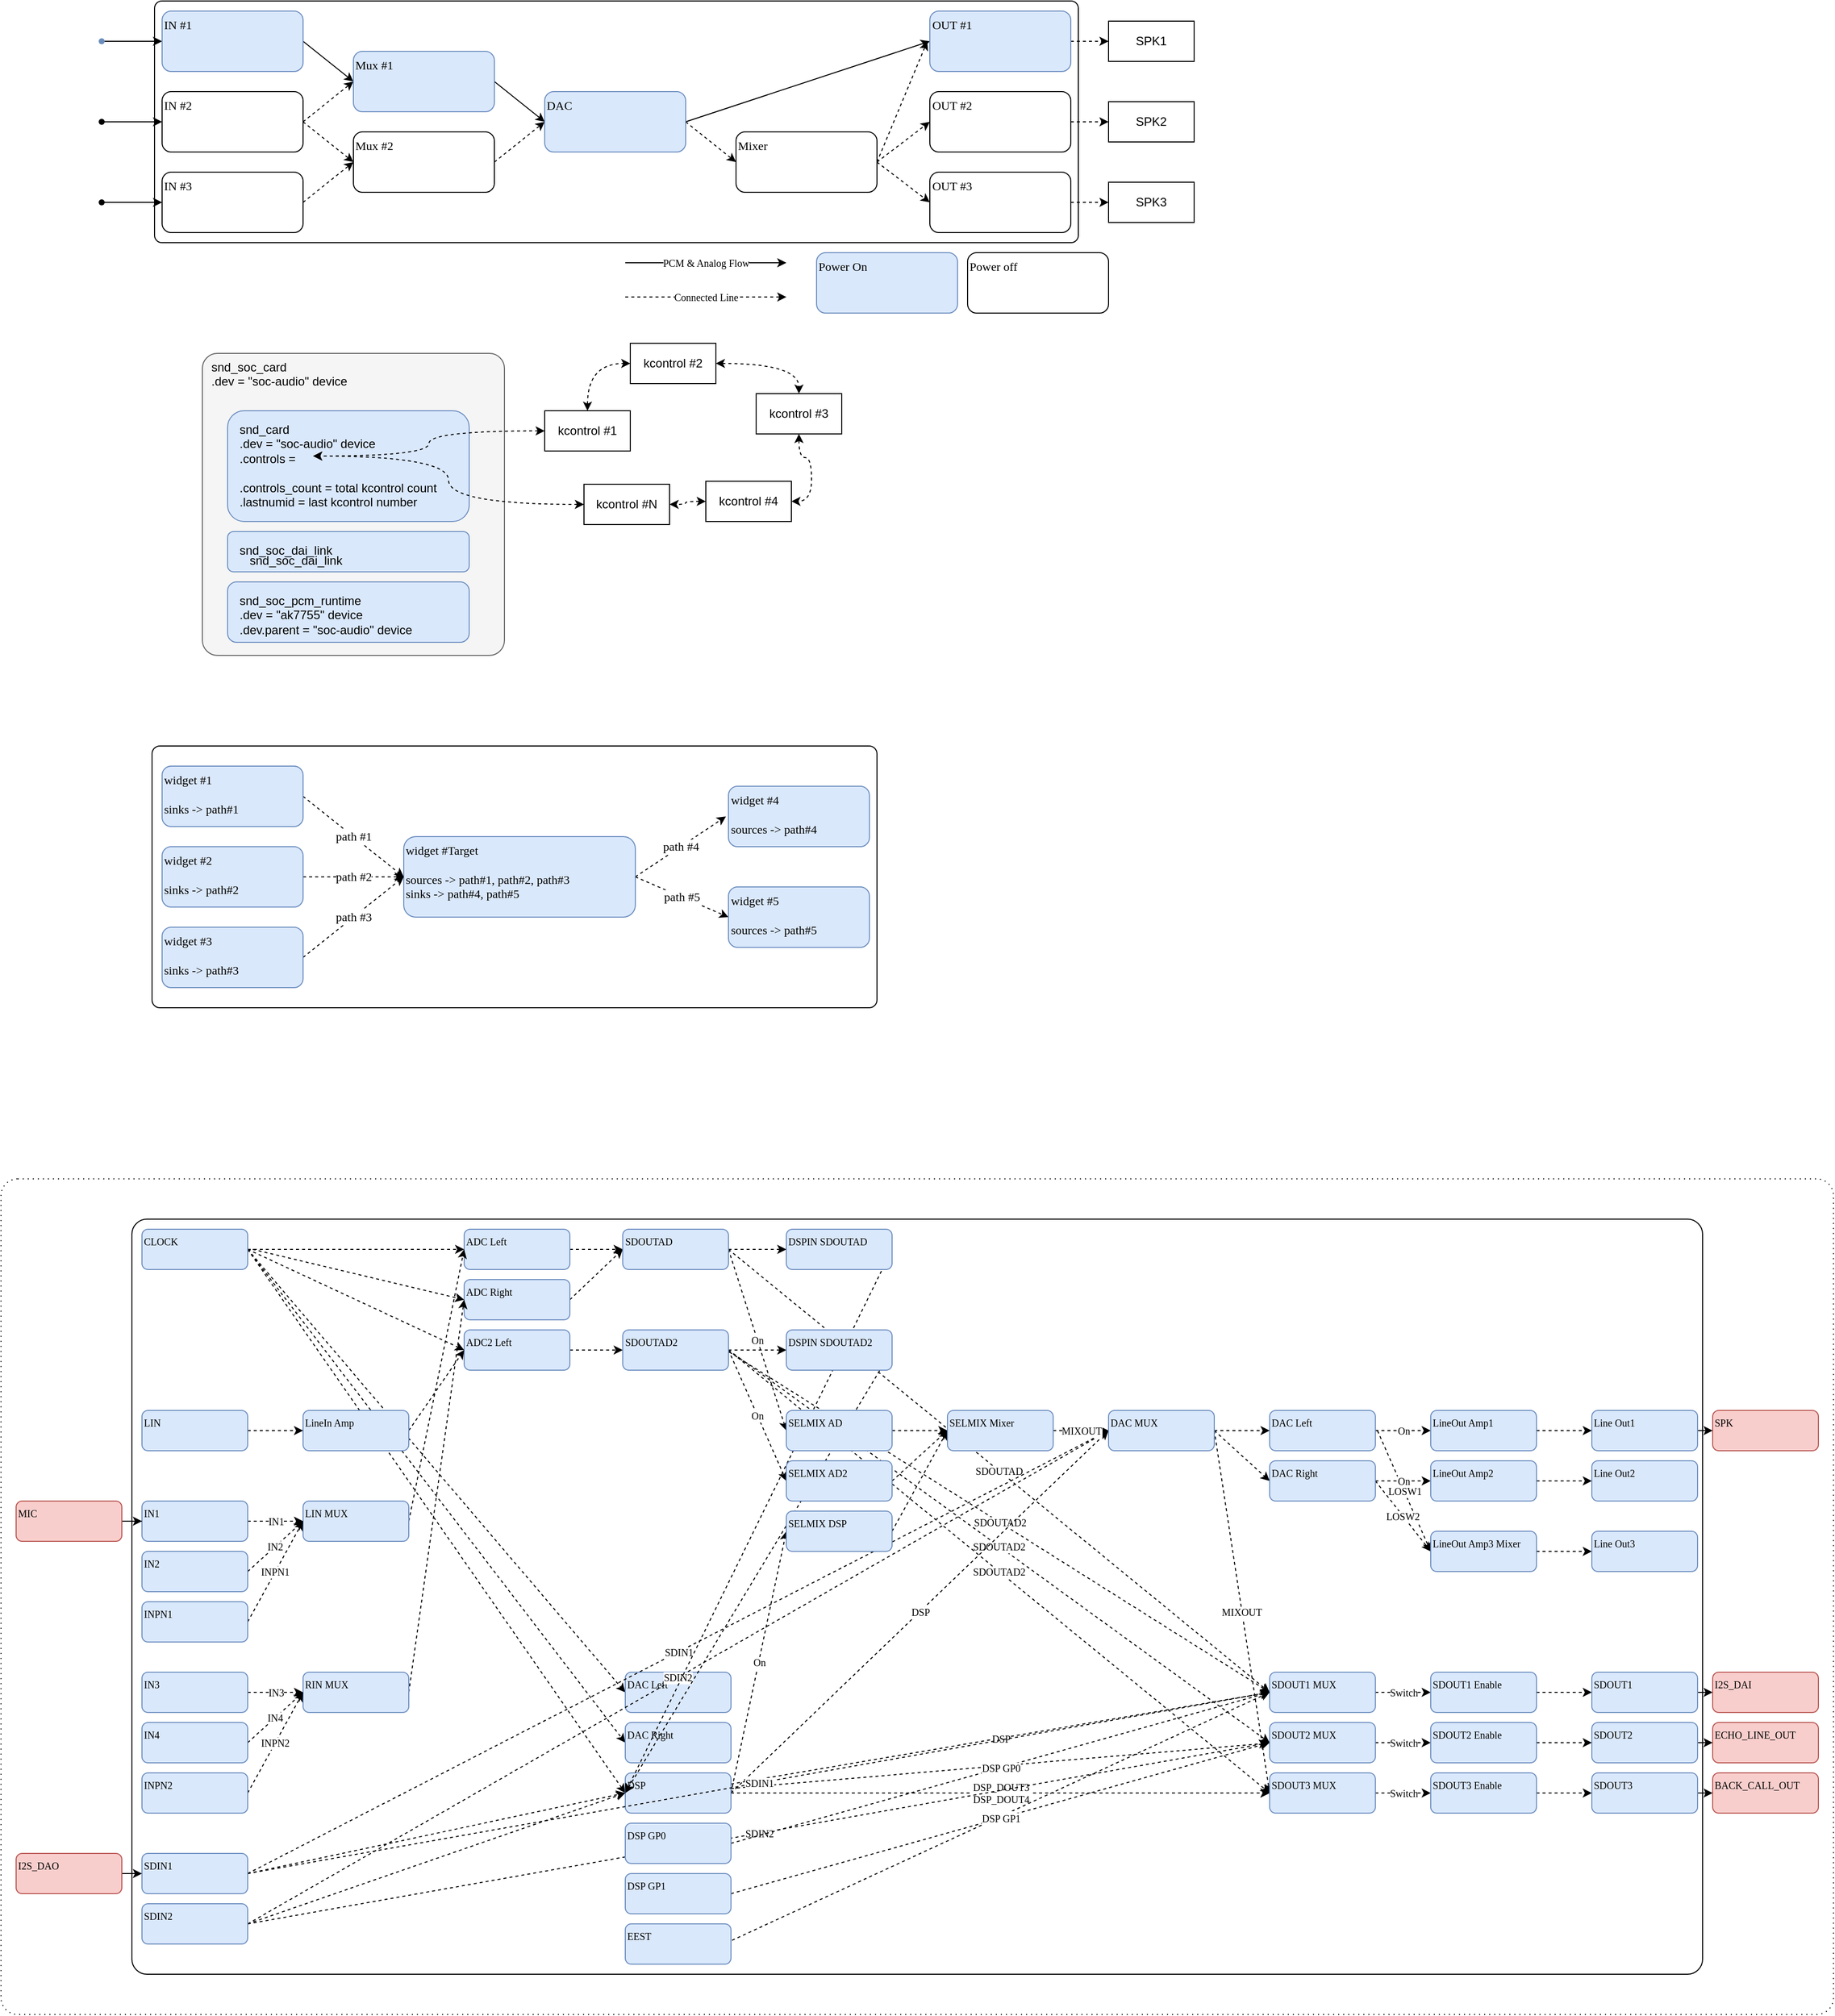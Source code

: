 <mxfile version="20.3.0" type="device" pages="2"><diagram id="2zkmUAJfDQfXsW1LXNBY" name="ALSA_study"><mxGraphModel dx="3276" dy="2551" grid="1" gridSize="10" guides="1" tooltips="1" connect="1" arrows="1" fold="1" page="1" pageScale="1" pageWidth="850" pageHeight="1100" math="0" shadow="0"><root><mxCell id="0"/><mxCell id="1" parent="0"/><mxCell id="1hfa8e3tCG2JwG9rigov-13" value="" style="rounded=1;whiteSpace=wrap;html=1;arcSize=2;fillColor=default;strokeColor=default;dashed=1;dashPattern=1 4;" vertex="1" parent="1"><mxGeometry x="-140" y="1050" width="1820" height="830" as="geometry"/></mxCell><mxCell id="Haw3UMTA-QLcL6wzSGlJ-156" value="" style="rounded=1;whiteSpace=wrap;html=1;shadow=0;glass=0;sketch=0;fontFamily=Tahoma;fontSize=12;arcSize=2;" parent="1" vertex="1"><mxGeometry x="-10" y="1090" width="1560" height="750" as="geometry"/></mxCell><mxCell id="Haw3UMTA-QLcL6wzSGlJ-36" value="" style="rounded=1;whiteSpace=wrap;html=1;shadow=0;glass=0;sketch=0;fontFamily=Tahoma;fontSize=12;arcSize=3;" parent="1" vertex="1"><mxGeometry x="10" y="620" width="720" height="260" as="geometry"/></mxCell><mxCell id="Haw3UMTA-QLcL6wzSGlJ-1" value="" style="rounded=1;whiteSpace=wrap;html=1;arcSize=5;glass=0;shadow=0;sketch=0;fillColor=#f5f5f5;fontColor=#333333;strokeColor=#666666;" parent="1" vertex="1"><mxGeometry x="60" y="230" width="300" height="300" as="geometry"/></mxCell><mxCell id="Haw3UMTA-QLcL6wzSGlJ-2" value="snd_soc_card&lt;br&gt;.dev = &quot;soc-audio&quot; device" style="text;html=1;strokeColor=none;fillColor=none;align=left;verticalAlign=top;whiteSpace=wrap;rounded=0;fontStyle=0" parent="1" vertex="1"><mxGeometry x="67" y="230" width="220" height="40" as="geometry"/></mxCell><mxCell id="Haw3UMTA-QLcL6wzSGlJ-3" value="" style="rounded=1;whiteSpace=wrap;html=1;shadow=0;glass=0;sketch=0;fillColor=#dae8fc;strokeColor=#6c8ebf;" parent="1" vertex="1"><mxGeometry x="85" y="287" width="240" height="110" as="geometry"/></mxCell><mxCell id="Haw3UMTA-QLcL6wzSGlJ-5" value="snd_card&lt;br&gt;.dev = &quot;soc-audio&quot; device&lt;br&gt;.controls =&amp;nbsp;&lt;br&gt;&lt;br&gt;.controls_count = total kcontrol count&lt;br&gt;.lastnumid = last kcontrol number" style="text;html=1;strokeColor=none;fillColor=none;align=left;verticalAlign=top;whiteSpace=wrap;rounded=0;fontStyle=0" parent="1" vertex="1"><mxGeometry x="95" y="292" width="220" height="48" as="geometry"/></mxCell><mxCell id="Haw3UMTA-QLcL6wzSGlJ-6" value="" style="rounded=1;whiteSpace=wrap;html=1;shadow=0;glass=0;sketch=0;fillColor=#dae8fc;strokeColor=#6c8ebf;" parent="1" vertex="1"><mxGeometry x="85" y="407" width="240" height="40" as="geometry"/></mxCell><mxCell id="Haw3UMTA-QLcL6wzSGlJ-7" value="snd_soc_dai_link" style="text;html=1;strokeColor=none;fillColor=none;align=left;verticalAlign=top;whiteSpace=wrap;rounded=0;fontStyle=0" parent="1" vertex="1"><mxGeometry x="95" y="412" width="220" height="40" as="geometry"/></mxCell><mxCell id="Haw3UMTA-QLcL6wzSGlJ-8" value="" style="rounded=1;whiteSpace=wrap;html=1;shadow=0;glass=0;sketch=0;fillColor=#dae8fc;strokeColor=#6c8ebf;" parent="1" vertex="1"><mxGeometry x="85" y="457" width="240" height="60" as="geometry"/></mxCell><mxCell id="Haw3UMTA-QLcL6wzSGlJ-9" value="snd_soc_pcm_runtime&lt;br&gt;.dev = &quot;ak7755&quot; device&lt;br&gt;.dev.parent = &quot;soc-audio&quot; device" style="text;html=1;strokeColor=none;fillColor=none;align=left;verticalAlign=top;whiteSpace=wrap;rounded=0;fontStyle=0" parent="1" vertex="1"><mxGeometry x="95" y="462" width="220" height="40" as="geometry"/></mxCell><mxCell id="Haw3UMTA-QLcL6wzSGlJ-16" style="edgeStyle=orthogonalEdgeStyle;rounded=0;orthogonalLoop=1;jettySize=auto;html=1;entryX=0;entryY=0.5;entryDx=0;entryDy=0;startArrow=classic;startFill=1;curved=1;dashed=1;" parent="1" source="Haw3UMTA-QLcL6wzSGlJ-11" target="Haw3UMTA-QLcL6wzSGlJ-12" edge="1"><mxGeometry relative="1" as="geometry"/></mxCell><mxCell id="Haw3UMTA-QLcL6wzSGlJ-22" style="edgeStyle=orthogonalEdgeStyle;curved=1;rounded=0;orthogonalLoop=1;jettySize=auto;html=1;entryX=1;entryY=0.5;entryDx=0;entryDy=0;dashed=1;startArrow=classic;startFill=1;" parent="1" source="Haw3UMTA-QLcL6wzSGlJ-11" target="Haw3UMTA-QLcL6wzSGlJ-21" edge="1"><mxGeometry relative="1" as="geometry"/></mxCell><mxCell id="Haw3UMTA-QLcL6wzSGlJ-11" value="kcontrol #1" style="rounded=0;whiteSpace=wrap;html=1;shadow=0;glass=0;sketch=0;" parent="1" vertex="1"><mxGeometry x="400" y="287" width="85" height="40" as="geometry"/></mxCell><mxCell id="Haw3UMTA-QLcL6wzSGlJ-17" style="edgeStyle=orthogonalEdgeStyle;curved=1;rounded=0;orthogonalLoop=1;jettySize=auto;html=1;entryX=0.5;entryY=0;entryDx=0;entryDy=0;dashed=1;startArrow=classic;startFill=1;" parent="1" source="Haw3UMTA-QLcL6wzSGlJ-12" target="Haw3UMTA-QLcL6wzSGlJ-13" edge="1"><mxGeometry relative="1" as="geometry"/></mxCell><mxCell id="Haw3UMTA-QLcL6wzSGlJ-12" value="kcontrol #2" style="rounded=0;whiteSpace=wrap;html=1;shadow=0;glass=0;sketch=0;" parent="1" vertex="1"><mxGeometry x="485" y="220" width="85" height="40" as="geometry"/></mxCell><mxCell id="Haw3UMTA-QLcL6wzSGlJ-18" style="edgeStyle=orthogonalEdgeStyle;curved=1;rounded=0;orthogonalLoop=1;jettySize=auto;html=1;entryX=1;entryY=0.5;entryDx=0;entryDy=0;dashed=1;startArrow=classic;startFill=1;" parent="1" source="Haw3UMTA-QLcL6wzSGlJ-13" target="Haw3UMTA-QLcL6wzSGlJ-15" edge="1"><mxGeometry relative="1" as="geometry"/></mxCell><mxCell id="Haw3UMTA-QLcL6wzSGlJ-13" value="kcontrol #3" style="rounded=0;whiteSpace=wrap;html=1;shadow=0;glass=0;sketch=0;" parent="1" vertex="1"><mxGeometry x="610" y="270" width="85" height="40" as="geometry"/></mxCell><mxCell id="Haw3UMTA-QLcL6wzSGlJ-23" style="edgeStyle=orthogonalEdgeStyle;curved=1;rounded=0;orthogonalLoop=1;jettySize=auto;html=1;entryX=1;entryY=0.5;entryDx=0;entryDy=0;dashed=1;startArrow=classic;startFill=1;" parent="1" source="Haw3UMTA-QLcL6wzSGlJ-14" target="Haw3UMTA-QLcL6wzSGlJ-21" edge="1"><mxGeometry relative="1" as="geometry"/></mxCell><mxCell id="Haw3UMTA-QLcL6wzSGlJ-14" value="kcontrol #N" style="rounded=0;whiteSpace=wrap;html=1;shadow=0;glass=0;sketch=0;" parent="1" vertex="1"><mxGeometry x="439" y="360" width="85" height="40" as="geometry"/></mxCell><mxCell id="Haw3UMTA-QLcL6wzSGlJ-19" style="edgeStyle=orthogonalEdgeStyle;curved=1;rounded=0;orthogonalLoop=1;jettySize=auto;html=1;entryX=1;entryY=0.5;entryDx=0;entryDy=0;dashed=1;startArrow=classic;startFill=1;" parent="1" source="Haw3UMTA-QLcL6wzSGlJ-15" target="Haw3UMTA-QLcL6wzSGlJ-14" edge="1"><mxGeometry relative="1" as="geometry"/></mxCell><mxCell id="Haw3UMTA-QLcL6wzSGlJ-15" value="kcontrol #4" style="rounded=0;whiteSpace=wrap;html=1;shadow=0;glass=0;sketch=0;" parent="1" vertex="1"><mxGeometry x="560" y="357" width="85" height="40" as="geometry"/></mxCell><mxCell id="Haw3UMTA-QLcL6wzSGlJ-21" value="" style="ellipse;whiteSpace=wrap;html=1;rounded=1;shadow=0;glass=0;sketch=0;fillColor=none;strokeColor=none;" parent="1" vertex="1"><mxGeometry x="160" y="327" width="10" height="10" as="geometry"/></mxCell><mxCell id="Haw3UMTA-QLcL6wzSGlJ-24" value="snd_soc_dai_link" style="text;html=1;strokeColor=none;fillColor=none;align=left;verticalAlign=top;whiteSpace=wrap;rounded=0;fontStyle=0" parent="1" vertex="1"><mxGeometry x="105" y="422" width="220" height="40" as="geometry"/></mxCell><mxCell id="Haw3UMTA-QLcL6wzSGlJ-34" value="path #4" style="edgeStyle=none;rounded=0;orthogonalLoop=1;jettySize=auto;html=1;dashed=1;fontFamily=Tahoma;fontSize=12;startArrow=none;startFill=0;exitX=1;exitY=0.5;exitDx=0;exitDy=0;" parent="1" source="Haw3UMTA-QLcL6wzSGlJ-25" edge="1"><mxGeometry relative="1" as="geometry"><mxPoint x="580" y="690" as="targetPoint"/></mxGeometry></mxCell><mxCell id="Haw3UMTA-QLcL6wzSGlJ-35" value="path #5" style="edgeStyle=none;rounded=0;orthogonalLoop=1;jettySize=auto;html=1;entryX=0;entryY=0.5;entryDx=0;entryDy=0;dashed=1;fontFamily=Tahoma;fontSize=12;startArrow=none;startFill=0;exitX=1;exitY=0.5;exitDx=0;exitDy=0;" parent="1" source="Haw3UMTA-QLcL6wzSGlJ-25" target="Haw3UMTA-QLcL6wzSGlJ-30" edge="1"><mxGeometry relative="1" as="geometry"/></mxCell><mxCell id="Haw3UMTA-QLcL6wzSGlJ-25" value="widget #Target&lt;br style=&quot;font-size: 12px;&quot;&gt;&lt;br style=&quot;font-size: 12px;&quot;&gt;sources -&amp;gt; path#1, path#2, path#3&lt;br style=&quot;font-size: 12px;&quot;&gt;sinks -&amp;gt; path#4, path#5" style="rounded=1;whiteSpace=wrap;html=1;shadow=0;glass=0;sketch=0;fillColor=#dae8fc;strokeColor=#6c8ebf;align=left;verticalAlign=top;fontSize=12;fontFamily=Verdana;" parent="1" vertex="1"><mxGeometry x="260" y="710" width="230" height="80" as="geometry"/></mxCell><mxCell id="Haw3UMTA-QLcL6wzSGlJ-31" value="path #1" style="rounded=0;orthogonalLoop=1;jettySize=auto;html=1;entryX=0;entryY=0.5;entryDx=0;entryDy=0;dashed=1;fontFamily=Tahoma;fontSize=12;startArrow=none;startFill=0;exitX=1;exitY=0.5;exitDx=0;exitDy=0;" parent="1" source="Haw3UMTA-QLcL6wzSGlJ-26" target="Haw3UMTA-QLcL6wzSGlJ-25" edge="1"><mxGeometry relative="1" as="geometry"/></mxCell><mxCell id="Haw3UMTA-QLcL6wzSGlJ-26" value="widget #1&lt;br style=&quot;font-size: 12px;&quot;&gt;&lt;br style=&quot;font-size: 12px;&quot;&gt;sinks -&amp;gt; path#1" style="rounded=1;whiteSpace=wrap;html=1;shadow=0;glass=0;sketch=0;fillColor=#dae8fc;strokeColor=#6c8ebf;align=left;verticalAlign=top;fontSize=12;fontFamily=Verdana;" parent="1" vertex="1"><mxGeometry x="20" y="640" width="140" height="60" as="geometry"/></mxCell><mxCell id="Haw3UMTA-QLcL6wzSGlJ-32" value="path #2" style="edgeStyle=none;rounded=0;orthogonalLoop=1;jettySize=auto;html=1;entryX=0;entryY=0.5;entryDx=0;entryDy=0;dashed=1;fontFamily=Tahoma;fontSize=12;startArrow=none;startFill=0;" parent="1" source="Haw3UMTA-QLcL6wzSGlJ-27" target="Haw3UMTA-QLcL6wzSGlJ-25" edge="1"><mxGeometry relative="1" as="geometry"/></mxCell><mxCell id="Haw3UMTA-QLcL6wzSGlJ-27" value="widget #2&lt;br style=&quot;font-size: 12px;&quot;&gt;&lt;br style=&quot;font-size: 12px;&quot;&gt;sinks -&amp;gt; path#2" style="rounded=1;whiteSpace=wrap;html=1;shadow=0;glass=0;sketch=0;fillColor=#dae8fc;strokeColor=#6c8ebf;align=left;verticalAlign=top;fontSize=12;fontFamily=Verdana;" parent="1" vertex="1"><mxGeometry x="20" y="720" width="140" height="60" as="geometry"/></mxCell><mxCell id="Haw3UMTA-QLcL6wzSGlJ-33" value="path #3" style="edgeStyle=none;rounded=0;orthogonalLoop=1;jettySize=auto;html=1;entryX=0;entryY=0.5;entryDx=0;entryDy=0;dashed=1;fontFamily=Tahoma;fontSize=12;startArrow=none;startFill=0;exitX=1;exitY=0.5;exitDx=0;exitDy=0;" parent="1" source="Haw3UMTA-QLcL6wzSGlJ-28" target="Haw3UMTA-QLcL6wzSGlJ-25" edge="1"><mxGeometry relative="1" as="geometry"/></mxCell><mxCell id="Haw3UMTA-QLcL6wzSGlJ-28" value="widget #3&lt;br style=&quot;font-size: 12px;&quot;&gt;&lt;br style=&quot;font-size: 12px;&quot;&gt;sinks -&amp;gt; path#3" style="rounded=1;whiteSpace=wrap;html=1;shadow=0;glass=0;sketch=0;fillColor=#dae8fc;strokeColor=#6c8ebf;align=left;verticalAlign=top;fontSize=12;fontFamily=Verdana;" parent="1" vertex="1"><mxGeometry x="20" y="800" width="140" height="60" as="geometry"/></mxCell><mxCell id="Haw3UMTA-QLcL6wzSGlJ-29" value="widget #4&lt;br style=&quot;font-size: 12px;&quot;&gt;&lt;br style=&quot;font-size: 12px;&quot;&gt;sources -&amp;gt; path#4" style="rounded=1;whiteSpace=wrap;html=1;shadow=0;glass=0;sketch=0;fillColor=#dae8fc;strokeColor=#6c8ebf;align=left;verticalAlign=top;fontSize=12;fontFamily=Verdana;" parent="1" vertex="1"><mxGeometry x="582.5" y="660" width="140" height="60" as="geometry"/></mxCell><mxCell id="Haw3UMTA-QLcL6wzSGlJ-30" value="widget #5&lt;br style=&quot;font-size: 12px;&quot;&gt;&lt;br style=&quot;font-size: 12px;&quot;&gt;sources -&amp;gt; path#5" style="rounded=1;whiteSpace=wrap;html=1;shadow=0;glass=0;sketch=0;fillColor=#dae8fc;strokeColor=#6c8ebf;align=left;verticalAlign=top;fontSize=12;fontFamily=Verdana;" parent="1" vertex="1"><mxGeometry x="582.5" y="760" width="140" height="60" as="geometry"/></mxCell><mxCell id="Haw3UMTA-QLcL6wzSGlJ-72" style="edgeStyle=none;rounded=0;orthogonalLoop=1;jettySize=auto;html=1;dashed=1;fontFamily=Tahoma;fontSize=10;startArrow=none;startFill=0;exitX=1;exitY=0.5;exitDx=0;exitDy=0;" parent="1" source="Haw3UMTA-QLcL6wzSGlJ-37" target="Haw3UMTA-QLcL6wzSGlJ-71" edge="1"><mxGeometry relative="1" as="geometry"/></mxCell><mxCell id="Haw3UMTA-QLcL6wzSGlJ-37" value="ADC Left" style="rounded=1;whiteSpace=wrap;html=1;shadow=0;glass=0;sketch=0;fillColor=#dae8fc;strokeColor=#6c8ebf;align=left;verticalAlign=top;fontSize=10;fontFamily=Verdana;" parent="1" vertex="1"><mxGeometry x="320" y="1100" width="105" height="40" as="geometry"/></mxCell><mxCell id="Haw3UMTA-QLcL6wzSGlJ-73" style="edgeStyle=none;rounded=0;orthogonalLoop=1;jettySize=auto;html=1;dashed=1;fontFamily=Tahoma;fontSize=10;startArrow=none;startFill=0;exitX=1;exitY=0.5;exitDx=0;exitDy=0;entryX=0;entryY=0.5;entryDx=0;entryDy=0;" parent="1" source="Haw3UMTA-QLcL6wzSGlJ-39" target="Haw3UMTA-QLcL6wzSGlJ-71" edge="1"><mxGeometry relative="1" as="geometry"/></mxCell><mxCell id="Haw3UMTA-QLcL6wzSGlJ-39" value="ADC Right" style="rounded=1;whiteSpace=wrap;html=1;shadow=0;glass=0;sketch=0;fillColor=#dae8fc;strokeColor=#6c8ebf;align=left;verticalAlign=top;fontSize=10;fontFamily=Verdana;" parent="1" vertex="1"><mxGeometry x="320" y="1150" width="105" height="40" as="geometry"/></mxCell><mxCell id="Haw3UMTA-QLcL6wzSGlJ-54" style="edgeStyle=none;rounded=0;orthogonalLoop=1;jettySize=auto;html=1;entryX=0;entryY=0.5;entryDx=0;entryDy=0;dashed=1;fontFamily=Tahoma;fontSize=10;startArrow=none;startFill=0;" parent="1" source="Haw3UMTA-QLcL6wzSGlJ-40" target="Haw3UMTA-QLcL6wzSGlJ-53" edge="1"><mxGeometry relative="1" as="geometry"/></mxCell><mxCell id="Haw3UMTA-QLcL6wzSGlJ-40" value="ADC2 Left" style="rounded=1;whiteSpace=wrap;html=1;shadow=0;glass=0;sketch=0;fillColor=#dae8fc;strokeColor=#6c8ebf;align=left;verticalAlign=top;fontSize=10;fontFamily=Verdana;" parent="1" vertex="1"><mxGeometry x="320" y="1200" width="105" height="40" as="geometry"/></mxCell><mxCell id="Haw3UMTA-QLcL6wzSGlJ-43" style="edgeStyle=none;rounded=0;orthogonalLoop=1;jettySize=auto;html=1;entryX=0;entryY=0.5;entryDx=0;entryDy=0;dashed=1;fontFamily=Tahoma;fontSize=10;startArrow=none;startFill=0;exitX=1;exitY=0.5;exitDx=0;exitDy=0;" parent="1" source="Haw3UMTA-QLcL6wzSGlJ-42" target="Haw3UMTA-QLcL6wzSGlJ-37" edge="1"><mxGeometry relative="1" as="geometry"/></mxCell><mxCell id="Haw3UMTA-QLcL6wzSGlJ-44" style="edgeStyle=none;rounded=0;orthogonalLoop=1;jettySize=auto;html=1;entryX=0;entryY=0.5;entryDx=0;entryDy=0;dashed=1;fontFamily=Tahoma;fontSize=10;startArrow=none;startFill=0;" parent="1" target="Haw3UMTA-QLcL6wzSGlJ-39" edge="1"><mxGeometry relative="1" as="geometry"><mxPoint x="110" y="1120" as="sourcePoint"/></mxGeometry></mxCell><mxCell id="Haw3UMTA-QLcL6wzSGlJ-45" style="edgeStyle=none;rounded=0;orthogonalLoop=1;jettySize=auto;html=1;entryX=0;entryY=0.5;entryDx=0;entryDy=0;dashed=1;fontFamily=Tahoma;fontSize=10;startArrow=none;startFill=0;exitX=1;exitY=0.5;exitDx=0;exitDy=0;" parent="1" source="Haw3UMTA-QLcL6wzSGlJ-42" target="Haw3UMTA-QLcL6wzSGlJ-40" edge="1"><mxGeometry relative="1" as="geometry"/></mxCell><mxCell id="Haw3UMTA-QLcL6wzSGlJ-77" style="edgeStyle=none;rounded=0;orthogonalLoop=1;jettySize=auto;html=1;dashed=1;fontFamily=Tahoma;fontSize=10;startArrow=none;startFill=0;exitX=1;exitY=0.5;exitDx=0;exitDy=0;entryX=0;entryY=0.5;entryDx=0;entryDy=0;" parent="1" source="Haw3UMTA-QLcL6wzSGlJ-42" target="Haw3UMTA-QLcL6wzSGlJ-74" edge="1"><mxGeometry relative="1" as="geometry"/></mxCell><mxCell id="Haw3UMTA-QLcL6wzSGlJ-78" style="edgeStyle=none;rounded=0;orthogonalLoop=1;jettySize=auto;html=1;dashed=1;fontFamily=Tahoma;fontSize=10;startArrow=none;startFill=0;exitX=1;exitY=0.5;exitDx=0;exitDy=0;entryX=0;entryY=0.5;entryDx=0;entryDy=0;" parent="1" source="Haw3UMTA-QLcL6wzSGlJ-42" target="Haw3UMTA-QLcL6wzSGlJ-75" edge="1"><mxGeometry relative="1" as="geometry"/></mxCell><mxCell id="Haw3UMTA-QLcL6wzSGlJ-79" style="edgeStyle=none;rounded=0;orthogonalLoop=1;jettySize=auto;html=1;dashed=1;fontFamily=Tahoma;fontSize=10;startArrow=none;startFill=0;exitX=1;exitY=0.5;exitDx=0;exitDy=0;entryX=0;entryY=0.5;entryDx=0;entryDy=0;" parent="1" source="Haw3UMTA-QLcL6wzSGlJ-42" target="Haw3UMTA-QLcL6wzSGlJ-76" edge="1"><mxGeometry relative="1" as="geometry"/></mxCell><mxCell id="Haw3UMTA-QLcL6wzSGlJ-42" value="CLOCK" style="rounded=1;whiteSpace=wrap;html=1;shadow=0;glass=0;sketch=0;fillColor=#dae8fc;strokeColor=#6c8ebf;align=left;verticalAlign=top;fontSize=10;fontFamily=Verdana;" parent="1" vertex="1"><mxGeometry y="1100" width="105" height="40" as="geometry"/></mxCell><mxCell id="Haw3UMTA-QLcL6wzSGlJ-52" style="edgeStyle=none;rounded=0;orthogonalLoop=1;jettySize=auto;html=1;dashed=1;fontFamily=Tahoma;fontSize=10;startArrow=none;startFill=0;exitX=1;exitY=0.5;exitDx=0;exitDy=0;entryX=0;entryY=0.5;entryDx=0;entryDy=0;" parent="1" source="Haw3UMTA-QLcL6wzSGlJ-47" target="Haw3UMTA-QLcL6wzSGlJ-40" edge="1"><mxGeometry relative="1" as="geometry"/></mxCell><mxCell id="Haw3UMTA-QLcL6wzSGlJ-47" value="LineIn Amp" style="rounded=1;whiteSpace=wrap;html=1;shadow=0;glass=0;sketch=0;fillColor=#dae8fc;strokeColor=#6c8ebf;align=left;verticalAlign=top;fontSize=10;fontFamily=Verdana;" parent="1" vertex="1"><mxGeometry x="160" y="1280" width="105" height="40" as="geometry"/></mxCell><mxCell id="Haw3UMTA-QLcL6wzSGlJ-50" style="edgeStyle=none;rounded=0;orthogonalLoop=1;jettySize=auto;html=1;dashed=1;fontFamily=Tahoma;fontSize=10;startArrow=none;startFill=0;exitX=1;exitY=0.5;exitDx=0;exitDy=0;" parent="1" source="Haw3UMTA-QLcL6wzSGlJ-48" target="Haw3UMTA-QLcL6wzSGlJ-47" edge="1"><mxGeometry relative="1" as="geometry"/></mxCell><mxCell id="Haw3UMTA-QLcL6wzSGlJ-48" value="LIN" style="rounded=1;whiteSpace=wrap;html=1;shadow=0;glass=0;sketch=0;fillColor=#dae8fc;strokeColor=#6c8ebf;align=left;verticalAlign=top;fontSize=10;fontFamily=Verdana;" parent="1" vertex="1"><mxGeometry y="1280" width="105" height="40" as="geometry"/></mxCell><mxCell id="Haw3UMTA-QLcL6wzSGlJ-87" style="edgeStyle=none;rounded=0;orthogonalLoop=1;jettySize=auto;html=1;dashed=1;fontFamily=Tahoma;fontSize=10;startArrow=none;startFill=0;" parent="1" source="Haw3UMTA-QLcL6wzSGlJ-53" target="Haw3UMTA-QLcL6wzSGlJ-86" edge="1"><mxGeometry relative="1" as="geometry"/></mxCell><mxCell id="Haw3UMTA-QLcL6wzSGlJ-95" value="On" style="edgeStyle=none;rounded=0;orthogonalLoop=1;jettySize=auto;html=1;dashed=1;fontFamily=Tahoma;fontSize=10;startArrow=none;startFill=0;exitX=1;exitY=0.5;exitDx=0;exitDy=0;entryX=0;entryY=0.5;entryDx=0;entryDy=0;" parent="1" source="Haw3UMTA-QLcL6wzSGlJ-53" target="Haw3UMTA-QLcL6wzSGlJ-92" edge="1"><mxGeometry relative="1" as="geometry"/></mxCell><mxCell id="Haw3UMTA-QLcL6wzSGlJ-133" value="SDOUTAD2" style="edgeStyle=none;rounded=0;orthogonalLoop=1;jettySize=auto;html=1;dashed=1;fontFamily=Tahoma;fontSize=10;startArrow=none;startFill=0;exitX=1.01;exitY=0.553;exitDx=0;exitDy=0;exitPerimeter=0;entryX=0;entryY=0.5;entryDx=0;entryDy=0;" parent="1" source="Haw3UMTA-QLcL6wzSGlJ-53" target="Haw3UMTA-QLcL6wzSGlJ-123" edge="1"><mxGeometry relative="1" as="geometry"/></mxCell><mxCell id="Haw3UMTA-QLcL6wzSGlJ-139" value="SDOUTAD2" style="edgeStyle=none;rounded=0;orthogonalLoop=1;jettySize=auto;html=1;dashed=1;fontFamily=Tahoma;fontSize=10;startArrow=none;startFill=0;exitX=1;exitY=0.5;exitDx=0;exitDy=0;entryX=0;entryY=0.5;entryDx=0;entryDy=0;" parent="1" source="Haw3UMTA-QLcL6wzSGlJ-53" target="Haw3UMTA-QLcL6wzSGlJ-124" edge="1"><mxGeometry relative="1" as="geometry"/></mxCell><mxCell id="Haw3UMTA-QLcL6wzSGlJ-143" value="SDOUTAD2" style="edgeStyle=none;rounded=0;orthogonalLoop=1;jettySize=auto;html=1;dashed=1;fontFamily=Tahoma;fontSize=10;startArrow=none;startFill=0;exitX=1;exitY=0.5;exitDx=0;exitDy=0;entryX=0;entryY=0.5;entryDx=0;entryDy=0;" parent="1" source="Haw3UMTA-QLcL6wzSGlJ-53" target="Haw3UMTA-QLcL6wzSGlJ-125" edge="1"><mxGeometry relative="1" as="geometry"/></mxCell><mxCell id="Haw3UMTA-QLcL6wzSGlJ-53" value="SDOUTAD2" style="rounded=1;whiteSpace=wrap;html=1;shadow=0;glass=0;sketch=0;fillColor=#dae8fc;strokeColor=#6c8ebf;align=left;verticalAlign=top;fontSize=10;fontFamily=Verdana;" parent="1" vertex="1"><mxGeometry x="477.5" y="1200" width="105" height="40" as="geometry"/></mxCell><mxCell id="Haw3UMTA-QLcL6wzSGlJ-69" style="edgeStyle=none;rounded=0;orthogonalLoop=1;jettySize=auto;html=1;dashed=1;fontFamily=Tahoma;fontSize=10;startArrow=none;startFill=0;exitX=1;exitY=0.5;exitDx=0;exitDy=0;entryX=0;entryY=0.5;entryDx=0;entryDy=0;" parent="1" source="Haw3UMTA-QLcL6wzSGlJ-55" target="Haw3UMTA-QLcL6wzSGlJ-37" edge="1"><mxGeometry relative="1" as="geometry"/></mxCell><mxCell id="Haw3UMTA-QLcL6wzSGlJ-55" value="LIN MUX" style="rounded=1;whiteSpace=wrap;html=1;shadow=0;glass=0;sketch=0;fillColor=#dae8fc;strokeColor=#6c8ebf;align=left;verticalAlign=top;fontSize=10;fontFamily=Verdana;" parent="1" vertex="1"><mxGeometry x="160" y="1370" width="105" height="40" as="geometry"/></mxCell><mxCell id="Haw3UMTA-QLcL6wzSGlJ-59" value="IN1" style="edgeStyle=none;rounded=0;orthogonalLoop=1;jettySize=auto;html=1;dashed=1;fontFamily=Tahoma;fontSize=10;startArrow=none;startFill=0;exitX=1;exitY=0.5;exitDx=0;exitDy=0;" parent="1" source="Haw3UMTA-QLcL6wzSGlJ-56" target="Haw3UMTA-QLcL6wzSGlJ-55" edge="1"><mxGeometry relative="1" as="geometry"/></mxCell><mxCell id="Haw3UMTA-QLcL6wzSGlJ-56" value="IN1" style="rounded=1;whiteSpace=wrap;html=1;shadow=0;glass=0;sketch=0;fillColor=#dae8fc;strokeColor=#6c8ebf;align=left;verticalAlign=top;fontSize=10;fontFamily=Verdana;" parent="1" vertex="1"><mxGeometry y="1370" width="105" height="40" as="geometry"/></mxCell><mxCell id="Haw3UMTA-QLcL6wzSGlJ-60" value="IN2" style="edgeStyle=none;rounded=0;orthogonalLoop=1;jettySize=auto;html=1;dashed=1;fontFamily=Tahoma;fontSize=10;startArrow=none;startFill=0;exitX=1;exitY=0.5;exitDx=0;exitDy=0;entryX=0;entryY=0.5;entryDx=0;entryDy=0;" parent="1" source="Haw3UMTA-QLcL6wzSGlJ-57" target="Haw3UMTA-QLcL6wzSGlJ-55" edge="1"><mxGeometry relative="1" as="geometry"/></mxCell><mxCell id="Haw3UMTA-QLcL6wzSGlJ-57" value="IN2" style="rounded=1;whiteSpace=wrap;html=1;shadow=0;glass=0;sketch=0;fillColor=#dae8fc;strokeColor=#6c8ebf;align=left;verticalAlign=top;fontSize=10;fontFamily=Verdana;" parent="1" vertex="1"><mxGeometry y="1420" width="105" height="40" as="geometry"/></mxCell><mxCell id="Haw3UMTA-QLcL6wzSGlJ-61" value="INPN1" style="edgeStyle=none;rounded=0;orthogonalLoop=1;jettySize=auto;html=1;dashed=1;fontFamily=Tahoma;fontSize=10;startArrow=none;startFill=0;exitX=1;exitY=0.5;exitDx=0;exitDy=0;entryX=0;entryY=0.5;entryDx=0;entryDy=0;" parent="1" source="Haw3UMTA-QLcL6wzSGlJ-58" target="Haw3UMTA-QLcL6wzSGlJ-55" edge="1"><mxGeometry relative="1" as="geometry"/></mxCell><mxCell id="Haw3UMTA-QLcL6wzSGlJ-58" value="INPN1" style="rounded=1;whiteSpace=wrap;html=1;shadow=0;glass=0;sketch=0;fillColor=#dae8fc;strokeColor=#6c8ebf;align=left;verticalAlign=top;fontSize=10;fontFamily=Verdana;" parent="1" vertex="1"><mxGeometry y="1470" width="105" height="40" as="geometry"/></mxCell><mxCell id="Haw3UMTA-QLcL6wzSGlJ-70" style="edgeStyle=none;rounded=0;orthogonalLoop=1;jettySize=auto;html=1;dashed=1;fontFamily=Tahoma;fontSize=10;startArrow=none;startFill=0;exitX=1;exitY=0.5;exitDx=0;exitDy=0;entryX=0;entryY=0.5;entryDx=0;entryDy=0;" parent="1" source="Haw3UMTA-QLcL6wzSGlJ-62" target="Haw3UMTA-QLcL6wzSGlJ-39" edge="1"><mxGeometry relative="1" as="geometry"/></mxCell><mxCell id="Haw3UMTA-QLcL6wzSGlJ-62" value="RIN MUX" style="rounded=1;whiteSpace=wrap;html=1;shadow=0;glass=0;sketch=0;fillColor=#dae8fc;strokeColor=#6c8ebf;align=left;verticalAlign=top;fontSize=10;fontFamily=Verdana;" parent="1" vertex="1"><mxGeometry x="160" y="1540" width="105" height="40" as="geometry"/></mxCell><mxCell id="Haw3UMTA-QLcL6wzSGlJ-66" value="IN3" style="edgeStyle=none;rounded=0;orthogonalLoop=1;jettySize=auto;html=1;dashed=1;fontFamily=Tahoma;fontSize=10;startArrow=none;startFill=0;exitX=1;exitY=0.5;exitDx=0;exitDy=0;entryX=0;entryY=0.5;entryDx=0;entryDy=0;" parent="1" source="Haw3UMTA-QLcL6wzSGlJ-63" target="Haw3UMTA-QLcL6wzSGlJ-62" edge="1"><mxGeometry relative="1" as="geometry"><mxPoint x="160" y="1560" as="targetPoint"/></mxGeometry></mxCell><mxCell id="Haw3UMTA-QLcL6wzSGlJ-63" value="IN3" style="rounded=1;whiteSpace=wrap;html=1;shadow=0;glass=0;sketch=0;fillColor=#dae8fc;strokeColor=#6c8ebf;align=left;verticalAlign=top;fontSize=10;fontFamily=Verdana;" parent="1" vertex="1"><mxGeometry y="1540" width="105" height="40" as="geometry"/></mxCell><mxCell id="Haw3UMTA-QLcL6wzSGlJ-67" value="IN4" style="edgeStyle=none;rounded=0;orthogonalLoop=1;jettySize=auto;html=1;dashed=1;fontFamily=Tahoma;fontSize=10;startArrow=none;startFill=0;exitX=1;exitY=0.5;exitDx=0;exitDy=0;entryX=0;entryY=0.5;entryDx=0;entryDy=0;" parent="1" source="Haw3UMTA-QLcL6wzSGlJ-64" target="Haw3UMTA-QLcL6wzSGlJ-62" edge="1"><mxGeometry relative="1" as="geometry"/></mxCell><mxCell id="Haw3UMTA-QLcL6wzSGlJ-64" value="IN4" style="rounded=1;whiteSpace=wrap;html=1;shadow=0;glass=0;sketch=0;fillColor=#dae8fc;strokeColor=#6c8ebf;align=left;verticalAlign=top;fontSize=10;fontFamily=Verdana;" parent="1" vertex="1"><mxGeometry y="1590" width="105" height="40" as="geometry"/></mxCell><mxCell id="Haw3UMTA-QLcL6wzSGlJ-68" value="INPN2" style="edgeStyle=none;rounded=0;orthogonalLoop=1;jettySize=auto;html=1;dashed=1;fontFamily=Tahoma;fontSize=10;startArrow=none;startFill=0;exitX=1;exitY=0.5;exitDx=0;exitDy=0;entryX=0;entryY=0.5;entryDx=0;entryDy=0;" parent="1" source="Haw3UMTA-QLcL6wzSGlJ-65" target="Haw3UMTA-QLcL6wzSGlJ-62" edge="1"><mxGeometry relative="1" as="geometry"/></mxCell><mxCell id="Haw3UMTA-QLcL6wzSGlJ-65" value="INPN2" style="rounded=1;whiteSpace=wrap;html=1;shadow=0;glass=0;sketch=0;fillColor=#dae8fc;strokeColor=#6c8ebf;align=left;verticalAlign=top;fontSize=10;fontFamily=Verdana;" parent="1" vertex="1"><mxGeometry y="1640" width="105" height="40" as="geometry"/></mxCell><mxCell id="Haw3UMTA-QLcL6wzSGlJ-85" style="edgeStyle=none;rounded=0;orthogonalLoop=1;jettySize=auto;html=1;dashed=1;fontFamily=Tahoma;fontSize=10;startArrow=none;startFill=0;exitX=1;exitY=0.5;exitDx=0;exitDy=0;entryX=0;entryY=0.5;entryDx=0;entryDy=0;" parent="1" source="Haw3UMTA-QLcL6wzSGlJ-71" target="Haw3UMTA-QLcL6wzSGlJ-84" edge="1"><mxGeometry relative="1" as="geometry"/></mxCell><mxCell id="Haw3UMTA-QLcL6wzSGlJ-91" value="On" style="edgeStyle=none;rounded=0;orthogonalLoop=1;jettySize=auto;html=1;dashed=1;fontFamily=Tahoma;fontSize=10;startArrow=none;startFill=0;exitX=1;exitY=0.5;exitDx=0;exitDy=0;entryX=0;entryY=0.5;entryDx=0;entryDy=0;" parent="1" source="Haw3UMTA-QLcL6wzSGlJ-71" target="Haw3UMTA-QLcL6wzSGlJ-90" edge="1"><mxGeometry relative="1" as="geometry"/></mxCell><mxCell id="Haw3UMTA-QLcL6wzSGlJ-130" value="SDOUTAD" style="edgeStyle=none;rounded=0;orthogonalLoop=1;jettySize=auto;html=1;dashed=1;fontFamily=Tahoma;fontSize=10;startArrow=none;startFill=0;exitX=1;exitY=0.5;exitDx=0;exitDy=0;entryX=0;entryY=0.5;entryDx=0;entryDy=0;" parent="1" source="Haw3UMTA-QLcL6wzSGlJ-71" target="Haw3UMTA-QLcL6wzSGlJ-123" edge="1"><mxGeometry relative="1" as="geometry"/></mxCell><mxCell id="Haw3UMTA-QLcL6wzSGlJ-71" value="SDOUTAD" style="rounded=1;whiteSpace=wrap;html=1;shadow=0;glass=0;sketch=0;fillColor=#dae8fc;strokeColor=#6c8ebf;align=left;verticalAlign=top;fontSize=10;fontFamily=Verdana;" parent="1" vertex="1"><mxGeometry x="477.5" y="1100" width="105" height="40" as="geometry"/></mxCell><mxCell id="Haw3UMTA-QLcL6wzSGlJ-74" value="DAC Left" style="rounded=1;whiteSpace=wrap;html=1;shadow=0;glass=0;sketch=0;fillColor=#dae8fc;strokeColor=#6c8ebf;align=left;verticalAlign=top;fontSize=10;fontFamily=Verdana;" parent="1" vertex="1"><mxGeometry x="480" y="1540" width="105" height="40" as="geometry"/></mxCell><mxCell id="Haw3UMTA-QLcL6wzSGlJ-75" value="DAC Right" style="rounded=1;whiteSpace=wrap;html=1;shadow=0;glass=0;sketch=0;fillColor=#dae8fc;strokeColor=#6c8ebf;align=left;verticalAlign=top;fontSize=10;fontFamily=Verdana;" parent="1" vertex="1"><mxGeometry x="480" y="1590" width="105" height="40" as="geometry"/></mxCell><mxCell id="Haw3UMTA-QLcL6wzSGlJ-96" value="On" style="edgeStyle=none;rounded=0;orthogonalLoop=1;jettySize=auto;html=1;dashed=1;fontFamily=Tahoma;fontSize=10;startArrow=none;startFill=0;exitX=1;exitY=0.5;exitDx=0;exitDy=0;entryX=0;entryY=0.5;entryDx=0;entryDy=0;" parent="1" source="Haw3UMTA-QLcL6wzSGlJ-76" target="Haw3UMTA-QLcL6wzSGlJ-93" edge="1"><mxGeometry relative="1" as="geometry"/></mxCell><mxCell id="Haw3UMTA-QLcL6wzSGlJ-102" value="DSP" style="edgeStyle=none;rounded=0;orthogonalLoop=1;jettySize=auto;html=1;dashed=1;fontFamily=Tahoma;fontSize=10;startArrow=none;startFill=0;entryX=0;entryY=0.5;entryDx=0;entryDy=0;exitX=1;exitY=0.5;exitDx=0;exitDy=0;" parent="1" source="Haw3UMTA-QLcL6wzSGlJ-76" target="Haw3UMTA-QLcL6wzSGlJ-100" edge="1"><mxGeometry relative="1" as="geometry"/></mxCell><mxCell id="Haw3UMTA-QLcL6wzSGlJ-126" value="DSP" style="edgeStyle=none;rounded=0;orthogonalLoop=1;jettySize=auto;html=1;entryX=0;entryY=0.5;entryDx=0;entryDy=0;dashed=1;fontFamily=Tahoma;fontSize=10;startArrow=none;startFill=0;" parent="1" source="Haw3UMTA-QLcL6wzSGlJ-76" target="Haw3UMTA-QLcL6wzSGlJ-123" edge="1"><mxGeometry relative="1" as="geometry"/></mxCell><mxCell id="Haw3UMTA-QLcL6wzSGlJ-134" value="DSP" style="edgeStyle=none;rounded=0;orthogonalLoop=1;jettySize=auto;html=1;dashed=1;fontFamily=Tahoma;fontSize=10;startArrow=none;startFill=0;entryX=-0.015;entryY=0.513;entryDx=0;entryDy=0;entryPerimeter=0;" parent="1" source="Haw3UMTA-QLcL6wzSGlJ-76" target="Haw3UMTA-QLcL6wzSGlJ-124" edge="1"><mxGeometry relative="1" as="geometry"/></mxCell><mxCell id="Haw3UMTA-QLcL6wzSGlJ-140" style="edgeStyle=none;rounded=0;orthogonalLoop=1;jettySize=auto;html=1;dashed=1;fontFamily=Tahoma;fontSize=10;startArrow=none;startFill=0;" parent="1" source="Haw3UMTA-QLcL6wzSGlJ-76" target="Haw3UMTA-QLcL6wzSGlJ-125" edge="1"><mxGeometry relative="1" as="geometry"/></mxCell><mxCell id="Haw3UMTA-QLcL6wzSGlJ-142" value="DSP_DOUT3&lt;br&gt;DSP_DOUT4" style="edgeStyle=none;rounded=0;orthogonalLoop=1;jettySize=auto;html=1;entryX=0;entryY=0.5;entryDx=0;entryDy=0;dashed=1;fontFamily=Tahoma;fontSize=10;startArrow=none;startFill=0;" parent="1" source="Haw3UMTA-QLcL6wzSGlJ-76" target="Haw3UMTA-QLcL6wzSGlJ-125" edge="1"><mxGeometry relative="1" as="geometry"/></mxCell><mxCell id="Haw3UMTA-QLcL6wzSGlJ-76" value="DSP" style="rounded=1;whiteSpace=wrap;html=1;shadow=0;glass=0;sketch=0;fillColor=#dae8fc;strokeColor=#6c8ebf;align=left;verticalAlign=top;fontSize=10;fontFamily=Verdana;" parent="1" vertex="1"><mxGeometry x="480" y="1640" width="105" height="40" as="geometry"/></mxCell><mxCell id="Haw3UMTA-QLcL6wzSGlJ-82" style="edgeStyle=none;rounded=0;orthogonalLoop=1;jettySize=auto;html=1;dashed=1;fontFamily=Tahoma;fontSize=10;startArrow=none;startFill=0;exitX=1;exitY=0.5;exitDx=0;exitDy=0;" parent="1" source="Haw3UMTA-QLcL6wzSGlJ-80" edge="1"><mxGeometry relative="1" as="geometry"><mxPoint x="480" y="1660" as="targetPoint"/></mxGeometry></mxCell><mxCell id="Haw3UMTA-QLcL6wzSGlJ-103" value="SDIN1" style="edgeStyle=none;rounded=0;orthogonalLoop=1;jettySize=auto;html=1;dashed=1;fontFamily=Tahoma;fontSize=10;startArrow=none;startFill=0;exitX=1;exitY=0.5;exitDx=0;exitDy=0;entryX=0;entryY=0.5;entryDx=0;entryDy=0;" parent="1" source="Haw3UMTA-QLcL6wzSGlJ-80" target="Haw3UMTA-QLcL6wzSGlJ-100" edge="1"><mxGeometry relative="1" as="geometry"/></mxCell><mxCell id="Haw3UMTA-QLcL6wzSGlJ-129" value="SDIN1" style="edgeStyle=none;rounded=0;orthogonalLoop=1;jettySize=auto;html=1;dashed=1;fontFamily=Tahoma;fontSize=10;startArrow=none;startFill=0;exitX=1;exitY=0.5;exitDx=0;exitDy=0;entryX=0;entryY=0.5;entryDx=0;entryDy=0;" parent="1" source="Haw3UMTA-QLcL6wzSGlJ-80" target="Haw3UMTA-QLcL6wzSGlJ-123" edge="1"><mxGeometry relative="1" as="geometry"/></mxCell><mxCell id="Haw3UMTA-QLcL6wzSGlJ-80" value="SDIN1" style="rounded=1;whiteSpace=wrap;html=1;shadow=0;glass=0;sketch=0;fillColor=#dae8fc;strokeColor=#6c8ebf;align=left;verticalAlign=top;fontSize=10;fontFamily=Verdana;" parent="1" vertex="1"><mxGeometry y="1720" width="105" height="40" as="geometry"/></mxCell><mxCell id="Haw3UMTA-QLcL6wzSGlJ-83" style="edgeStyle=none;rounded=0;orthogonalLoop=1;jettySize=auto;html=1;dashed=1;fontFamily=Tahoma;fontSize=10;startArrow=none;startFill=0;exitX=1;exitY=0.5;exitDx=0;exitDy=0;entryX=0;entryY=0.5;entryDx=0;entryDy=0;" parent="1" source="Haw3UMTA-QLcL6wzSGlJ-81" target="Haw3UMTA-QLcL6wzSGlJ-76" edge="1"><mxGeometry relative="1" as="geometry"/></mxCell><mxCell id="Haw3UMTA-QLcL6wzSGlJ-104" value="SDIN2" style="edgeStyle=none;rounded=0;orthogonalLoop=1;jettySize=auto;html=1;dashed=1;fontFamily=Tahoma;fontSize=10;startArrow=none;startFill=0;entryX=0;entryY=0.5;entryDx=0;entryDy=0;exitX=1;exitY=0.5;exitDx=0;exitDy=0;" parent="1" source="Haw3UMTA-QLcL6wzSGlJ-81" target="Haw3UMTA-QLcL6wzSGlJ-100" edge="1"><mxGeometry relative="1" as="geometry"/></mxCell><mxCell id="Haw3UMTA-QLcL6wzSGlJ-137" value="SDIN2" style="edgeStyle=none;rounded=0;orthogonalLoop=1;jettySize=auto;html=1;dashed=1;fontFamily=Tahoma;fontSize=10;startArrow=none;startFill=0;exitX=1;exitY=0.5;exitDx=0;exitDy=0;entryX=0;entryY=0.5;entryDx=0;entryDy=0;" parent="1" source="Haw3UMTA-QLcL6wzSGlJ-81" target="Haw3UMTA-QLcL6wzSGlJ-124" edge="1"><mxGeometry relative="1" as="geometry"/></mxCell><mxCell id="Haw3UMTA-QLcL6wzSGlJ-81" value="SDIN2" style="rounded=1;whiteSpace=wrap;html=1;shadow=0;glass=0;sketch=0;fillColor=#dae8fc;strokeColor=#6c8ebf;align=left;verticalAlign=top;fontSize=10;fontFamily=Verdana;" parent="1" vertex="1"><mxGeometry y="1770" width="105" height="40" as="geometry"/></mxCell><mxCell id="Haw3UMTA-QLcL6wzSGlJ-88" style="edgeStyle=none;rounded=0;orthogonalLoop=1;jettySize=auto;html=1;dashed=1;fontFamily=Tahoma;fontSize=10;startArrow=none;startFill=0;exitX=1;exitY=0.5;exitDx=0;exitDy=0;entryX=0;entryY=0.5;entryDx=0;entryDy=0;" parent="1" source="Haw3UMTA-QLcL6wzSGlJ-84" target="Haw3UMTA-QLcL6wzSGlJ-76" edge="1"><mxGeometry relative="1" as="geometry"/></mxCell><mxCell id="Haw3UMTA-QLcL6wzSGlJ-84" value="DSPIN SDOUTAD" style="rounded=1;whiteSpace=wrap;html=1;shadow=0;glass=0;sketch=0;fillColor=#dae8fc;strokeColor=#6c8ebf;align=left;verticalAlign=top;fontSize=10;fontFamily=Verdana;" parent="1" vertex="1"><mxGeometry x="640" y="1100" width="105" height="40" as="geometry"/></mxCell><mxCell id="Haw3UMTA-QLcL6wzSGlJ-89" style="edgeStyle=none;rounded=0;orthogonalLoop=1;jettySize=auto;html=1;dashed=1;fontFamily=Tahoma;fontSize=10;startArrow=none;startFill=0;exitX=1;exitY=0.5;exitDx=0;exitDy=0;entryX=0;entryY=0.5;entryDx=0;entryDy=0;" parent="1" source="Haw3UMTA-QLcL6wzSGlJ-86" target="Haw3UMTA-QLcL6wzSGlJ-76" edge="1"><mxGeometry relative="1" as="geometry"/></mxCell><mxCell id="Haw3UMTA-QLcL6wzSGlJ-86" value="DSPIN SDOUTAD2&amp;nbsp;" style="rounded=1;whiteSpace=wrap;html=1;shadow=0;glass=0;sketch=0;fillColor=#dae8fc;strokeColor=#6c8ebf;align=left;verticalAlign=top;fontSize=10;fontFamily=Verdana;" parent="1" vertex="1"><mxGeometry x="640" y="1200" width="105" height="40" as="geometry"/></mxCell><mxCell id="Haw3UMTA-QLcL6wzSGlJ-97" style="edgeStyle=none;rounded=0;orthogonalLoop=1;jettySize=auto;html=1;dashed=1;fontFamily=Tahoma;fontSize=10;startArrow=none;startFill=0;" parent="1" source="Haw3UMTA-QLcL6wzSGlJ-90" target="Haw3UMTA-QLcL6wzSGlJ-94" edge="1"><mxGeometry relative="1" as="geometry"/></mxCell><mxCell id="Haw3UMTA-QLcL6wzSGlJ-90" value="SELMIX AD" style="rounded=1;whiteSpace=wrap;html=1;shadow=0;glass=0;sketch=0;fillColor=#dae8fc;strokeColor=#6c8ebf;align=left;verticalAlign=top;fontSize=10;fontFamily=Verdana;" parent="1" vertex="1"><mxGeometry x="640" y="1280" width="105" height="40" as="geometry"/></mxCell><mxCell id="Haw3UMTA-QLcL6wzSGlJ-98" style="edgeStyle=none;rounded=0;orthogonalLoop=1;jettySize=auto;html=1;dashed=1;fontFamily=Tahoma;fontSize=10;startArrow=none;startFill=0;exitX=1;exitY=0.5;exitDx=0;exitDy=0;entryX=0;entryY=0.5;entryDx=0;entryDy=0;" parent="1" source="Haw3UMTA-QLcL6wzSGlJ-92" target="Haw3UMTA-QLcL6wzSGlJ-94" edge="1"><mxGeometry relative="1" as="geometry"/></mxCell><mxCell id="Haw3UMTA-QLcL6wzSGlJ-92" value="SELMIX AD2" style="rounded=1;whiteSpace=wrap;html=1;shadow=0;glass=0;sketch=0;fillColor=#dae8fc;strokeColor=#6c8ebf;align=left;verticalAlign=top;fontSize=10;fontFamily=Verdana;" parent="1" vertex="1"><mxGeometry x="640" y="1330" width="105" height="40" as="geometry"/></mxCell><mxCell id="Haw3UMTA-QLcL6wzSGlJ-99" style="edgeStyle=none;rounded=0;orthogonalLoop=1;jettySize=auto;html=1;dashed=1;fontFamily=Tahoma;fontSize=10;startArrow=none;startFill=0;exitX=1;exitY=0.5;exitDx=0;exitDy=0;entryX=0;entryY=0.5;entryDx=0;entryDy=0;" parent="1" source="Haw3UMTA-QLcL6wzSGlJ-93" target="Haw3UMTA-QLcL6wzSGlJ-94" edge="1"><mxGeometry relative="1" as="geometry"/></mxCell><mxCell id="Haw3UMTA-QLcL6wzSGlJ-93" value="SELMIX DSP" style="rounded=1;whiteSpace=wrap;html=1;shadow=0;glass=0;sketch=0;fillColor=#dae8fc;strokeColor=#6c8ebf;align=left;verticalAlign=top;fontSize=10;fontFamily=Verdana;" parent="1" vertex="1"><mxGeometry x="640" y="1380" width="105" height="40" as="geometry"/></mxCell><mxCell id="Haw3UMTA-QLcL6wzSGlJ-101" value="MIXOUT" style="edgeStyle=none;rounded=0;orthogonalLoop=1;jettySize=auto;html=1;dashed=1;fontFamily=Tahoma;fontSize=10;startArrow=none;startFill=0;" parent="1" source="Haw3UMTA-QLcL6wzSGlJ-94" target="Haw3UMTA-QLcL6wzSGlJ-100" edge="1"><mxGeometry relative="1" as="geometry"/></mxCell><mxCell id="Haw3UMTA-QLcL6wzSGlJ-94" value="SELMIX Mixer" style="rounded=1;whiteSpace=wrap;html=1;shadow=0;glass=0;sketch=0;fillColor=#dae8fc;strokeColor=#6c8ebf;align=left;verticalAlign=top;fontSize=10;fontFamily=Verdana;" parent="1" vertex="1"><mxGeometry x="800" y="1280" width="105" height="40" as="geometry"/></mxCell><mxCell id="Haw3UMTA-QLcL6wzSGlJ-107" style="edgeStyle=none;rounded=0;orthogonalLoop=1;jettySize=auto;html=1;dashed=1;fontFamily=Tahoma;fontSize=10;startArrow=none;startFill=0;entryX=0;entryY=0.5;entryDx=0;entryDy=0;" parent="1" source="Haw3UMTA-QLcL6wzSGlJ-100" target="Haw3UMTA-QLcL6wzSGlJ-105" edge="1"><mxGeometry relative="1" as="geometry"/></mxCell><mxCell id="Haw3UMTA-QLcL6wzSGlJ-108" style="edgeStyle=none;rounded=0;orthogonalLoop=1;jettySize=auto;html=1;dashed=1;fontFamily=Tahoma;fontSize=10;startArrow=none;startFill=0;exitX=1;exitY=0.5;exitDx=0;exitDy=0;entryX=0;entryY=0.5;entryDx=0;entryDy=0;" parent="1" source="Haw3UMTA-QLcL6wzSGlJ-100" target="Haw3UMTA-QLcL6wzSGlJ-106" edge="1"><mxGeometry relative="1" as="geometry"/></mxCell><mxCell id="Haw3UMTA-QLcL6wzSGlJ-141" value="MIXOUT" style="edgeStyle=none;rounded=0;orthogonalLoop=1;jettySize=auto;html=1;dashed=1;fontFamily=Tahoma;fontSize=10;startArrow=none;startFill=0;entryX=0;entryY=0.5;entryDx=0;entryDy=0;exitX=1;exitY=0.5;exitDx=0;exitDy=0;" parent="1" source="Haw3UMTA-QLcL6wzSGlJ-100" target="Haw3UMTA-QLcL6wzSGlJ-125" edge="1"><mxGeometry relative="1" as="geometry"/></mxCell><mxCell id="Haw3UMTA-QLcL6wzSGlJ-100" value="DAC MUX" style="rounded=1;whiteSpace=wrap;html=1;shadow=0;glass=0;sketch=0;fillColor=#dae8fc;strokeColor=#6c8ebf;align=left;verticalAlign=top;fontSize=10;fontFamily=Verdana;" parent="1" vertex="1"><mxGeometry x="960" y="1280" width="105" height="40" as="geometry"/></mxCell><mxCell id="Haw3UMTA-QLcL6wzSGlJ-111" value="On" style="edgeStyle=none;rounded=0;orthogonalLoop=1;jettySize=auto;html=1;dashed=1;fontFamily=Tahoma;fontSize=10;startArrow=none;startFill=0;" parent="1" source="Haw3UMTA-QLcL6wzSGlJ-105" target="Haw3UMTA-QLcL6wzSGlJ-109" edge="1"><mxGeometry relative="1" as="geometry"/></mxCell><mxCell id="Haw3UMTA-QLcL6wzSGlJ-119" value="LOSW1" style="edgeStyle=none;rounded=0;orthogonalLoop=1;jettySize=auto;html=1;dashed=1;fontFamily=Tahoma;fontSize=10;startArrow=none;startFill=0;exitX=1.02;exitY=0.503;exitDx=0;exitDy=0;exitPerimeter=0;entryX=0;entryY=0.5;entryDx=0;entryDy=0;" parent="1" source="Haw3UMTA-QLcL6wzSGlJ-105" target="Haw3UMTA-QLcL6wzSGlJ-117" edge="1"><mxGeometry relative="1" as="geometry"/></mxCell><mxCell id="Haw3UMTA-QLcL6wzSGlJ-105" value="DAC Left" style="rounded=1;whiteSpace=wrap;html=1;shadow=0;glass=0;sketch=0;fillColor=#dae8fc;strokeColor=#6c8ebf;align=left;verticalAlign=top;fontSize=10;fontFamily=Verdana;" parent="1" vertex="1"><mxGeometry x="1120" y="1280" width="105" height="40" as="geometry"/></mxCell><mxCell id="Haw3UMTA-QLcL6wzSGlJ-112" value="On" style="edgeStyle=none;rounded=0;orthogonalLoop=1;jettySize=auto;html=1;dashed=1;fontFamily=Tahoma;fontSize=10;startArrow=none;startFill=0;" parent="1" source="Haw3UMTA-QLcL6wzSGlJ-106" target="Haw3UMTA-QLcL6wzSGlJ-110" edge="1"><mxGeometry relative="1" as="geometry"/></mxCell><mxCell id="Haw3UMTA-QLcL6wzSGlJ-120" value="LOSW2" style="edgeStyle=none;rounded=0;orthogonalLoop=1;jettySize=auto;html=1;dashed=1;fontFamily=Tahoma;fontSize=10;startArrow=none;startFill=0;exitX=1;exitY=0.5;exitDx=0;exitDy=0;entryX=0;entryY=0.5;entryDx=0;entryDy=0;" parent="1" source="Haw3UMTA-QLcL6wzSGlJ-106" target="Haw3UMTA-QLcL6wzSGlJ-117" edge="1"><mxGeometry relative="1" as="geometry"/></mxCell><mxCell id="Haw3UMTA-QLcL6wzSGlJ-106" value="DAC Right" style="rounded=1;whiteSpace=wrap;html=1;shadow=0;glass=0;sketch=0;fillColor=#dae8fc;strokeColor=#6c8ebf;align=left;verticalAlign=top;fontSize=10;fontFamily=Verdana;" parent="1" vertex="1"><mxGeometry x="1120" y="1330" width="105" height="40" as="geometry"/></mxCell><mxCell id="Haw3UMTA-QLcL6wzSGlJ-115" style="edgeStyle=none;rounded=0;orthogonalLoop=1;jettySize=auto;html=1;dashed=1;fontFamily=Tahoma;fontSize=10;startArrow=none;startFill=0;" parent="1" source="Haw3UMTA-QLcL6wzSGlJ-109" target="Haw3UMTA-QLcL6wzSGlJ-113" edge="1"><mxGeometry relative="1" as="geometry"/></mxCell><mxCell id="Haw3UMTA-QLcL6wzSGlJ-109" value="LineOut Amp1" style="rounded=1;whiteSpace=wrap;html=1;shadow=0;glass=0;sketch=0;fillColor=#dae8fc;strokeColor=#6c8ebf;align=left;verticalAlign=top;fontSize=10;fontFamily=Verdana;" parent="1" vertex="1"><mxGeometry x="1280" y="1280" width="105" height="40" as="geometry"/></mxCell><mxCell id="Haw3UMTA-QLcL6wzSGlJ-116" style="edgeStyle=none;rounded=0;orthogonalLoop=1;jettySize=auto;html=1;dashed=1;fontFamily=Tahoma;fontSize=10;startArrow=none;startFill=0;" parent="1" source="Haw3UMTA-QLcL6wzSGlJ-110" target="Haw3UMTA-QLcL6wzSGlJ-114" edge="1"><mxGeometry relative="1" as="geometry"/></mxCell><mxCell id="Haw3UMTA-QLcL6wzSGlJ-110" value="LineOut Amp2" style="rounded=1;whiteSpace=wrap;html=1;shadow=0;glass=0;sketch=0;fillColor=#dae8fc;strokeColor=#6c8ebf;align=left;verticalAlign=top;fontSize=10;fontFamily=Verdana;" parent="1" vertex="1"><mxGeometry x="1280" y="1330" width="105" height="40" as="geometry"/></mxCell><mxCell id="1hfa8e3tCG2JwG9rigov-12" style="edgeStyle=orthogonalEdgeStyle;rounded=0;orthogonalLoop=1;jettySize=auto;html=1;exitX=1;exitY=0.5;exitDx=0;exitDy=0;entryX=0;entryY=0.5;entryDx=0;entryDy=0;" edge="1" parent="1" source="Haw3UMTA-QLcL6wzSGlJ-113" target="1hfa8e3tCG2JwG9rigov-11"><mxGeometry relative="1" as="geometry"/></mxCell><mxCell id="Haw3UMTA-QLcL6wzSGlJ-113" value="Line Out1" style="rounded=1;whiteSpace=wrap;html=1;shadow=0;glass=0;sketch=0;fillColor=#dae8fc;strokeColor=#6c8ebf;align=left;verticalAlign=top;fontSize=10;fontFamily=Verdana;" parent="1" vertex="1"><mxGeometry x="1440" y="1280" width="105" height="40" as="geometry"/></mxCell><mxCell id="Haw3UMTA-QLcL6wzSGlJ-114" value="Line Out2" style="rounded=1;whiteSpace=wrap;html=1;shadow=0;glass=0;sketch=0;fillColor=#dae8fc;strokeColor=#6c8ebf;align=left;verticalAlign=top;fontSize=10;fontFamily=Verdana;" parent="1" vertex="1"><mxGeometry x="1440" y="1330" width="105" height="40" as="geometry"/></mxCell><mxCell id="Haw3UMTA-QLcL6wzSGlJ-122" style="edgeStyle=none;rounded=0;orthogonalLoop=1;jettySize=auto;html=1;dashed=1;fontFamily=Tahoma;fontSize=10;startArrow=none;startFill=0;" parent="1" source="Haw3UMTA-QLcL6wzSGlJ-117" target="Haw3UMTA-QLcL6wzSGlJ-121" edge="1"><mxGeometry relative="1" as="geometry"/></mxCell><mxCell id="Haw3UMTA-QLcL6wzSGlJ-117" value="LineOut Amp3 Mixer" style="rounded=1;whiteSpace=wrap;html=1;shadow=0;glass=0;sketch=0;fillColor=#dae8fc;strokeColor=#6c8ebf;align=left;verticalAlign=top;fontSize=10;fontFamily=Verdana;" parent="1" vertex="1"><mxGeometry x="1280" y="1400" width="105" height="40" as="geometry"/></mxCell><mxCell id="Haw3UMTA-QLcL6wzSGlJ-121" value="Line Out3" style="rounded=1;whiteSpace=wrap;html=1;shadow=0;glass=0;sketch=0;fillColor=#dae8fc;strokeColor=#6c8ebf;align=left;verticalAlign=top;fontSize=10;fontFamily=Verdana;" parent="1" vertex="1"><mxGeometry x="1440" y="1400" width="105" height="40" as="geometry"/></mxCell><mxCell id="Haw3UMTA-QLcL6wzSGlJ-147" value="Switch" style="edgeStyle=none;rounded=0;orthogonalLoop=1;jettySize=auto;html=1;dashed=1;fontFamily=Tahoma;fontSize=10;startArrow=none;startFill=0;entryX=0;entryY=0.5;entryDx=0;entryDy=0;" parent="1" source="Haw3UMTA-QLcL6wzSGlJ-123" target="Haw3UMTA-QLcL6wzSGlJ-144" edge="1"><mxGeometry relative="1" as="geometry"/></mxCell><mxCell id="Haw3UMTA-QLcL6wzSGlJ-123" value="SDOUT1 MUX" style="rounded=1;whiteSpace=wrap;html=1;shadow=0;glass=0;sketch=0;fillColor=#dae8fc;strokeColor=#6c8ebf;align=left;verticalAlign=top;fontSize=10;fontFamily=Verdana;" parent="1" vertex="1"><mxGeometry x="1120" y="1540" width="105" height="40" as="geometry"/></mxCell><mxCell id="Haw3UMTA-QLcL6wzSGlJ-148" value="Switch" style="edgeStyle=none;rounded=0;orthogonalLoop=1;jettySize=auto;html=1;dashed=1;fontFamily=Tahoma;fontSize=10;startArrow=none;startFill=0;" parent="1" source="Haw3UMTA-QLcL6wzSGlJ-124" target="Haw3UMTA-QLcL6wzSGlJ-145" edge="1"><mxGeometry relative="1" as="geometry"/></mxCell><mxCell id="Haw3UMTA-QLcL6wzSGlJ-124" value="SDOUT2 MUX" style="rounded=1;whiteSpace=wrap;html=1;shadow=0;glass=0;sketch=0;fillColor=#dae8fc;strokeColor=#6c8ebf;align=left;verticalAlign=top;fontSize=10;fontFamily=Verdana;" parent="1" vertex="1"><mxGeometry x="1120" y="1590" width="105" height="40" as="geometry"/></mxCell><mxCell id="Haw3UMTA-QLcL6wzSGlJ-149" value="Switch" style="edgeStyle=none;rounded=0;orthogonalLoop=1;jettySize=auto;html=1;dashed=1;fontFamily=Tahoma;fontSize=10;startArrow=none;startFill=0;" parent="1" source="Haw3UMTA-QLcL6wzSGlJ-125" target="Haw3UMTA-QLcL6wzSGlJ-146" edge="1"><mxGeometry relative="1" as="geometry"/></mxCell><mxCell id="Haw3UMTA-QLcL6wzSGlJ-125" value="SDOUT3 MUX" style="rounded=1;whiteSpace=wrap;html=1;shadow=0;glass=0;sketch=0;fillColor=#dae8fc;strokeColor=#6c8ebf;align=left;verticalAlign=top;fontSize=10;fontFamily=Verdana;" parent="1" vertex="1"><mxGeometry x="1120" y="1640" width="105" height="40" as="geometry"/></mxCell><mxCell id="Haw3UMTA-QLcL6wzSGlJ-128" value="DSP GP0" style="edgeStyle=none;rounded=0;orthogonalLoop=1;jettySize=auto;html=1;dashed=1;fontFamily=Tahoma;fontSize=10;startArrow=none;startFill=0;exitX=1;exitY=0.5;exitDx=0;exitDy=0;entryX=0;entryY=0.5;entryDx=0;entryDy=0;" parent="1" source="Haw3UMTA-QLcL6wzSGlJ-127" target="Haw3UMTA-QLcL6wzSGlJ-123" edge="1"><mxGeometry relative="1" as="geometry"/></mxCell><mxCell id="Haw3UMTA-QLcL6wzSGlJ-127" value="DSP GP0" style="rounded=1;whiteSpace=wrap;html=1;shadow=0;glass=0;sketch=0;fillColor=#dae8fc;strokeColor=#6c8ebf;align=left;verticalAlign=top;fontSize=10;fontFamily=Verdana;" parent="1" vertex="1"><mxGeometry x="480" y="1690" width="105" height="40" as="geometry"/></mxCell><mxCell id="Haw3UMTA-QLcL6wzSGlJ-132" value="EEST" style="edgeStyle=none;rounded=0;orthogonalLoop=1;jettySize=auto;html=1;dashed=1;fontFamily=Tahoma;fontSize=10;startArrow=none;startFill=0;exitX=1.01;exitY=0.408;exitDx=0;exitDy=0;exitPerimeter=0;entryX=0;entryY=0.5;entryDx=0;entryDy=0;" parent="1" source="Haw3UMTA-QLcL6wzSGlJ-131" target="Haw3UMTA-QLcL6wzSGlJ-123" edge="1"><mxGeometry relative="1" as="geometry"/></mxCell><mxCell id="Haw3UMTA-QLcL6wzSGlJ-131" value="EEST" style="rounded=1;whiteSpace=wrap;html=1;shadow=0;glass=0;sketch=0;fillColor=#dae8fc;strokeColor=#6c8ebf;align=left;verticalAlign=top;fontSize=10;fontFamily=Verdana;" parent="1" vertex="1"><mxGeometry x="480" y="1790" width="105" height="40" as="geometry"/></mxCell><mxCell id="Haw3UMTA-QLcL6wzSGlJ-136" value="DSP GP1" style="edgeStyle=none;rounded=0;orthogonalLoop=1;jettySize=auto;html=1;dashed=1;fontFamily=Tahoma;fontSize=10;startArrow=none;startFill=0;exitX=1;exitY=0.5;exitDx=0;exitDy=0;entryX=0;entryY=0.5;entryDx=0;entryDy=0;" parent="1" source="Haw3UMTA-QLcL6wzSGlJ-135" target="Haw3UMTA-QLcL6wzSGlJ-124" edge="1"><mxGeometry relative="1" as="geometry"/></mxCell><mxCell id="Haw3UMTA-QLcL6wzSGlJ-135" value="DSP GP1" style="rounded=1;whiteSpace=wrap;html=1;shadow=0;glass=0;sketch=0;fillColor=#dae8fc;strokeColor=#6c8ebf;align=left;verticalAlign=top;fontSize=10;fontFamily=Verdana;" parent="1" vertex="1"><mxGeometry x="480" y="1740" width="105" height="40" as="geometry"/></mxCell><mxCell id="Haw3UMTA-QLcL6wzSGlJ-153" style="edgeStyle=none;rounded=0;orthogonalLoop=1;jettySize=auto;html=1;dashed=1;fontFamily=Tahoma;fontSize=10;startArrow=none;startFill=0;" parent="1" source="Haw3UMTA-QLcL6wzSGlJ-144" target="Haw3UMTA-QLcL6wzSGlJ-150" edge="1"><mxGeometry relative="1" as="geometry"/></mxCell><mxCell id="Haw3UMTA-QLcL6wzSGlJ-144" value="SDOUT1 Enable" style="rounded=1;whiteSpace=wrap;html=1;shadow=0;glass=0;sketch=0;fillColor=#dae8fc;strokeColor=#6c8ebf;align=left;verticalAlign=top;fontSize=10;fontFamily=Verdana;" parent="1" vertex="1"><mxGeometry x="1280" y="1540" width="105" height="40" as="geometry"/></mxCell><mxCell id="Haw3UMTA-QLcL6wzSGlJ-154" style="edgeStyle=none;rounded=0;orthogonalLoop=1;jettySize=auto;html=1;dashed=1;fontFamily=Tahoma;fontSize=10;startArrow=none;startFill=0;" parent="1" source="Haw3UMTA-QLcL6wzSGlJ-145" target="Haw3UMTA-QLcL6wzSGlJ-151" edge="1"><mxGeometry relative="1" as="geometry"/></mxCell><mxCell id="Haw3UMTA-QLcL6wzSGlJ-145" value="SDOUT2 Enable" style="rounded=1;whiteSpace=wrap;html=1;shadow=0;glass=0;sketch=0;fillColor=#dae8fc;strokeColor=#6c8ebf;align=left;verticalAlign=top;fontSize=10;fontFamily=Verdana;" parent="1" vertex="1"><mxGeometry x="1280" y="1590" width="105" height="40" as="geometry"/></mxCell><mxCell id="Haw3UMTA-QLcL6wzSGlJ-155" style="edgeStyle=none;rounded=0;orthogonalLoop=1;jettySize=auto;html=1;dashed=1;fontFamily=Tahoma;fontSize=10;startArrow=none;startFill=0;" parent="1" source="Haw3UMTA-QLcL6wzSGlJ-146" target="Haw3UMTA-QLcL6wzSGlJ-152" edge="1"><mxGeometry relative="1" as="geometry"/></mxCell><mxCell id="Haw3UMTA-QLcL6wzSGlJ-146" value="SDOUT3 Enable" style="rounded=1;whiteSpace=wrap;html=1;shadow=0;glass=0;sketch=0;fillColor=#dae8fc;strokeColor=#6c8ebf;align=left;verticalAlign=top;fontSize=10;fontFamily=Verdana;" parent="1" vertex="1"><mxGeometry x="1280" y="1640" width="105" height="40" as="geometry"/></mxCell><mxCell id="1hfa8e3tCG2JwG9rigov-2" style="edgeStyle=orthogonalEdgeStyle;rounded=0;orthogonalLoop=1;jettySize=auto;html=1;exitX=1;exitY=0.5;exitDx=0;exitDy=0;entryX=0;entryY=0.5;entryDx=0;entryDy=0;" edge="1" parent="1" source="Haw3UMTA-QLcL6wzSGlJ-150" target="1hfa8e3tCG2JwG9rigov-1"><mxGeometry relative="1" as="geometry"/></mxCell><mxCell id="Haw3UMTA-QLcL6wzSGlJ-150" value="SDOUT1" style="rounded=1;whiteSpace=wrap;html=1;shadow=0;glass=0;sketch=0;fillColor=#dae8fc;strokeColor=#6c8ebf;align=left;verticalAlign=top;fontSize=10;fontFamily=Verdana;" parent="1" vertex="1"><mxGeometry x="1440" y="1540" width="105" height="40" as="geometry"/></mxCell><mxCell id="1hfa8e3tCG2JwG9rigov-7" style="edgeStyle=orthogonalEdgeStyle;rounded=0;orthogonalLoop=1;jettySize=auto;html=1;exitX=1;exitY=0.5;exitDx=0;exitDy=0;entryX=0;entryY=0.5;entryDx=0;entryDy=0;" edge="1" parent="1" source="Haw3UMTA-QLcL6wzSGlJ-151" target="1hfa8e3tCG2JwG9rigov-5"><mxGeometry relative="1" as="geometry"/></mxCell><mxCell id="Haw3UMTA-QLcL6wzSGlJ-151" value="SDOUT2" style="rounded=1;whiteSpace=wrap;html=1;shadow=0;glass=0;sketch=0;fillColor=#dae8fc;strokeColor=#6c8ebf;align=left;verticalAlign=top;fontSize=10;fontFamily=Verdana;" parent="1" vertex="1"><mxGeometry x="1440" y="1590" width="105" height="40" as="geometry"/></mxCell><mxCell id="1hfa8e3tCG2JwG9rigov-8" style="edgeStyle=orthogonalEdgeStyle;rounded=0;orthogonalLoop=1;jettySize=auto;html=1;exitX=1;exitY=0.5;exitDx=0;exitDy=0;entryX=0;entryY=0.5;entryDx=0;entryDy=0;" edge="1" parent="1" source="Haw3UMTA-QLcL6wzSGlJ-152" target="1hfa8e3tCG2JwG9rigov-6"><mxGeometry relative="1" as="geometry"/></mxCell><mxCell id="Haw3UMTA-QLcL6wzSGlJ-152" value="SDOUT3" style="rounded=1;whiteSpace=wrap;html=1;shadow=0;glass=0;sketch=0;fillColor=#dae8fc;strokeColor=#6c8ebf;align=left;verticalAlign=top;fontSize=10;fontFamily=Verdana;" parent="1" vertex="1"><mxGeometry x="1440" y="1640" width="105" height="40" as="geometry"/></mxCell><mxCell id="Haw3UMTA-QLcL6wzSGlJ-157" value="" style="rounded=1;whiteSpace=wrap;html=1;shadow=0;glass=0;sketch=0;fontFamily=Tahoma;fontSize=12;arcSize=3;" parent="1" vertex="1"><mxGeometry x="12.5" y="-120" width="917.5" height="240" as="geometry"/></mxCell><mxCell id="Haw3UMTA-QLcL6wzSGlJ-168" style="edgeStyle=none;rounded=0;orthogonalLoop=1;jettySize=auto;html=1;entryX=0;entryY=0.5;entryDx=0;entryDy=0;fontFamily=Tahoma;fontSize=10;startArrow=none;startFill=0;exitX=1;exitY=0.5;exitDx=0;exitDy=0;" parent="1" source="Haw3UMTA-QLcL6wzSGlJ-158" target="Haw3UMTA-QLcL6wzSGlJ-161" edge="1"><mxGeometry relative="1" as="geometry"/></mxCell><mxCell id="Haw3UMTA-QLcL6wzSGlJ-190" value="" style="edgeStyle=none;rounded=0;orthogonalLoop=1;jettySize=auto;html=1;fontFamily=Tahoma;fontSize=10;startArrow=classic;startFill=1;endArrow=none;endFill=0;" parent="1" source="Haw3UMTA-QLcL6wzSGlJ-158" target="Haw3UMTA-QLcL6wzSGlJ-189" edge="1"><mxGeometry relative="1" as="geometry"/></mxCell><mxCell id="Haw3UMTA-QLcL6wzSGlJ-158" value="IN #1" style="rounded=1;whiteSpace=wrap;html=1;shadow=0;glass=0;sketch=0;fillColor=#dae8fc;strokeColor=#6c8ebf;align=left;verticalAlign=top;fontSize=12;fontFamily=Verdana;" parent="1" vertex="1"><mxGeometry x="20" y="-110" width="140" height="60" as="geometry"/></mxCell><mxCell id="Haw3UMTA-QLcL6wzSGlJ-169" style="edgeStyle=none;rounded=0;orthogonalLoop=1;jettySize=auto;html=1;entryX=0;entryY=0.5;entryDx=0;entryDy=0;dashed=1;fontFamily=Tahoma;fontSize=10;startArrow=none;startFill=0;exitX=1;exitY=0.5;exitDx=0;exitDy=0;" parent="1" source="Haw3UMTA-QLcL6wzSGlJ-159" target="Haw3UMTA-QLcL6wzSGlJ-161" edge="1"><mxGeometry relative="1" as="geometry"/></mxCell><mxCell id="Haw3UMTA-QLcL6wzSGlJ-171" style="edgeStyle=none;rounded=0;orthogonalLoop=1;jettySize=auto;html=1;exitX=1;exitY=0.5;exitDx=0;exitDy=0;entryX=0;entryY=0.5;entryDx=0;entryDy=0;dashed=1;fontFamily=Tahoma;fontSize=10;startArrow=none;startFill=0;" parent="1" source="Haw3UMTA-QLcL6wzSGlJ-159" target="Haw3UMTA-QLcL6wzSGlJ-162" edge="1"><mxGeometry relative="1" as="geometry"/></mxCell><mxCell id="Haw3UMTA-QLcL6wzSGlJ-196" value="" style="edgeStyle=none;rounded=0;orthogonalLoop=1;jettySize=auto;html=1;fontFamily=Tahoma;fontSize=10;startArrow=classic;startFill=1;endArrow=none;endFill=0;" parent="1" source="Haw3UMTA-QLcL6wzSGlJ-159" target="Haw3UMTA-QLcL6wzSGlJ-195" edge="1"><mxGeometry relative="1" as="geometry"/></mxCell><mxCell id="Haw3UMTA-QLcL6wzSGlJ-159" value="IN #2" style="rounded=1;whiteSpace=wrap;html=1;shadow=0;glass=0;sketch=0;align=left;verticalAlign=top;fontSize=12;fontFamily=Verdana;" parent="1" vertex="1"><mxGeometry x="20" y="-30" width="140" height="60" as="geometry"/></mxCell><mxCell id="Haw3UMTA-QLcL6wzSGlJ-170" style="edgeStyle=none;rounded=0;orthogonalLoop=1;jettySize=auto;html=1;exitX=1;exitY=0.5;exitDx=0;exitDy=0;entryX=0;entryY=0.5;entryDx=0;entryDy=0;dashed=1;fontFamily=Tahoma;fontSize=10;startArrow=none;startFill=0;" parent="1" source="Haw3UMTA-QLcL6wzSGlJ-160" target="Haw3UMTA-QLcL6wzSGlJ-162" edge="1"><mxGeometry relative="1" as="geometry"/></mxCell><mxCell id="Haw3UMTA-QLcL6wzSGlJ-194" value="" style="edgeStyle=none;rounded=0;orthogonalLoop=1;jettySize=auto;html=1;fontFamily=Tahoma;fontSize=10;startArrow=classic;startFill=1;endArrow=none;endFill=0;" parent="1" source="Haw3UMTA-QLcL6wzSGlJ-160" target="Haw3UMTA-QLcL6wzSGlJ-193" edge="1"><mxGeometry relative="1" as="geometry"/></mxCell><mxCell id="Haw3UMTA-QLcL6wzSGlJ-160" value="IN #3" style="rounded=1;whiteSpace=wrap;html=1;shadow=0;glass=0;sketch=0;align=left;verticalAlign=top;fontSize=12;fontFamily=Verdana;" parent="1" vertex="1"><mxGeometry x="20" y="50" width="140" height="60" as="geometry"/></mxCell><mxCell id="Haw3UMTA-QLcL6wzSGlJ-172" style="edgeStyle=none;rounded=0;orthogonalLoop=1;jettySize=auto;html=1;exitX=1;exitY=0.5;exitDx=0;exitDy=0;entryX=0;entryY=0.5;entryDx=0;entryDy=0;fontFamily=Tahoma;fontSize=10;startArrow=none;startFill=0;" parent="1" source="Haw3UMTA-QLcL6wzSGlJ-161" target="Haw3UMTA-QLcL6wzSGlJ-163" edge="1"><mxGeometry relative="1" as="geometry"/></mxCell><mxCell id="Haw3UMTA-QLcL6wzSGlJ-161" value="Mux #1" style="rounded=1;whiteSpace=wrap;html=1;shadow=0;glass=0;sketch=0;fillColor=#dae8fc;strokeColor=#6c8ebf;align=left;verticalAlign=top;fontSize=12;fontFamily=Verdana;" parent="1" vertex="1"><mxGeometry x="210" y="-70" width="140" height="60" as="geometry"/></mxCell><mxCell id="Haw3UMTA-QLcL6wzSGlJ-173" style="edgeStyle=none;rounded=0;orthogonalLoop=1;jettySize=auto;html=1;exitX=1;exitY=0.5;exitDx=0;exitDy=0;dashed=1;fontFamily=Tahoma;fontSize=10;startArrow=none;startFill=0;" parent="1" source="Haw3UMTA-QLcL6wzSGlJ-162" edge="1"><mxGeometry relative="1" as="geometry"><mxPoint x="400" as="targetPoint"/></mxGeometry></mxCell><mxCell id="Haw3UMTA-QLcL6wzSGlJ-162" value="Mux #2" style="rounded=1;whiteSpace=wrap;html=1;shadow=0;glass=0;sketch=0;align=left;verticalAlign=top;fontSize=12;fontFamily=Verdana;" parent="1" vertex="1"><mxGeometry x="210" y="10" width="140" height="60" as="geometry"/></mxCell><mxCell id="Haw3UMTA-QLcL6wzSGlJ-174" style="edgeStyle=none;rounded=0;orthogonalLoop=1;jettySize=auto;html=1;exitX=1;exitY=0.5;exitDx=0;exitDy=0;entryX=0;entryY=0.5;entryDx=0;entryDy=0;dashed=1;fontFamily=Tahoma;fontSize=10;startArrow=none;startFill=0;" parent="1" source="Haw3UMTA-QLcL6wzSGlJ-163" target="Haw3UMTA-QLcL6wzSGlJ-164" edge="1"><mxGeometry relative="1" as="geometry"/></mxCell><mxCell id="Haw3UMTA-QLcL6wzSGlJ-175" style="edgeStyle=none;rounded=0;orthogonalLoop=1;jettySize=auto;html=1;exitX=1;exitY=0.5;exitDx=0;exitDy=0;entryX=0;entryY=0.5;entryDx=0;entryDy=0;fontFamily=Tahoma;fontSize=10;startArrow=none;startFill=0;" parent="1" source="Haw3UMTA-QLcL6wzSGlJ-163" target="Haw3UMTA-QLcL6wzSGlJ-165" edge="1"><mxGeometry relative="1" as="geometry"/></mxCell><mxCell id="Haw3UMTA-QLcL6wzSGlJ-163" value="DAC" style="rounded=1;whiteSpace=wrap;html=1;shadow=0;glass=0;sketch=0;fillColor=#dae8fc;strokeColor=#6c8ebf;align=left;verticalAlign=top;fontSize=12;fontFamily=Verdana;" parent="1" vertex="1"><mxGeometry x="400" y="-30" width="140" height="60" as="geometry"/></mxCell><mxCell id="Haw3UMTA-QLcL6wzSGlJ-176" style="edgeStyle=none;rounded=0;orthogonalLoop=1;jettySize=auto;html=1;exitX=1;exitY=0.5;exitDx=0;exitDy=0;dashed=1;fontFamily=Tahoma;fontSize=10;startArrow=none;startFill=0;" parent="1" source="Haw3UMTA-QLcL6wzSGlJ-164" edge="1"><mxGeometry relative="1" as="geometry"><mxPoint x="780" y="-80" as="targetPoint"/></mxGeometry></mxCell><mxCell id="Haw3UMTA-QLcL6wzSGlJ-177" style="edgeStyle=none;rounded=0;orthogonalLoop=1;jettySize=auto;html=1;exitX=1;exitY=0.5;exitDx=0;exitDy=0;entryX=0;entryY=0.5;entryDx=0;entryDy=0;dashed=1;fontFamily=Tahoma;fontSize=10;startArrow=none;startFill=0;" parent="1" source="Haw3UMTA-QLcL6wzSGlJ-164" target="Haw3UMTA-QLcL6wzSGlJ-166" edge="1"><mxGeometry relative="1" as="geometry"/></mxCell><mxCell id="Haw3UMTA-QLcL6wzSGlJ-178" style="edgeStyle=none;rounded=0;orthogonalLoop=1;jettySize=auto;html=1;exitX=1;exitY=0.5;exitDx=0;exitDy=0;entryX=0;entryY=0.5;entryDx=0;entryDy=0;dashed=1;fontFamily=Tahoma;fontSize=10;startArrow=none;startFill=0;" parent="1" source="Haw3UMTA-QLcL6wzSGlJ-164" target="Haw3UMTA-QLcL6wzSGlJ-167" edge="1"><mxGeometry relative="1" as="geometry"/></mxCell><mxCell id="Haw3UMTA-QLcL6wzSGlJ-164" value="Mixer" style="rounded=1;whiteSpace=wrap;html=1;shadow=0;glass=0;sketch=0;align=left;verticalAlign=top;fontSize=12;fontFamily=Verdana;" parent="1" vertex="1"><mxGeometry x="590" y="10" width="140" height="60" as="geometry"/></mxCell><mxCell id="Haw3UMTA-QLcL6wzSGlJ-182" style="edgeStyle=none;rounded=0;orthogonalLoop=1;jettySize=auto;html=1;exitX=1;exitY=0.5;exitDx=0;exitDy=0;dashed=1;fontFamily=Tahoma;fontSize=10;startArrow=none;startFill=0;" parent="1" source="Haw3UMTA-QLcL6wzSGlJ-165" target="Haw3UMTA-QLcL6wzSGlJ-179" edge="1"><mxGeometry relative="1" as="geometry"/></mxCell><mxCell id="Haw3UMTA-QLcL6wzSGlJ-165" value="OUT #1" style="rounded=1;whiteSpace=wrap;html=1;shadow=0;glass=0;sketch=0;fillColor=#dae8fc;strokeColor=#6c8ebf;align=left;verticalAlign=top;fontSize=12;fontFamily=Verdana;" parent="1" vertex="1"><mxGeometry x="782.5" y="-110" width="140" height="60" as="geometry"/></mxCell><mxCell id="Haw3UMTA-QLcL6wzSGlJ-183" style="edgeStyle=none;rounded=0;orthogonalLoop=1;jettySize=auto;html=1;exitX=1;exitY=0.5;exitDx=0;exitDy=0;dashed=1;fontFamily=Tahoma;fontSize=10;startArrow=none;startFill=0;" parent="1" source="Haw3UMTA-QLcL6wzSGlJ-166" target="Haw3UMTA-QLcL6wzSGlJ-180" edge="1"><mxGeometry relative="1" as="geometry"/></mxCell><mxCell id="Haw3UMTA-QLcL6wzSGlJ-166" value="OUT #2" style="rounded=1;whiteSpace=wrap;html=1;shadow=0;glass=0;sketch=0;align=left;verticalAlign=top;fontSize=12;fontFamily=Verdana;" parent="1" vertex="1"><mxGeometry x="782.5" y="-30" width="140" height="60" as="geometry"/></mxCell><mxCell id="Haw3UMTA-QLcL6wzSGlJ-184" style="edgeStyle=none;rounded=0;orthogonalLoop=1;jettySize=auto;html=1;exitX=1;exitY=0.5;exitDx=0;exitDy=0;entryX=0;entryY=0.5;entryDx=0;entryDy=0;dashed=1;fontFamily=Tahoma;fontSize=10;startArrow=none;startFill=0;" parent="1" source="Haw3UMTA-QLcL6wzSGlJ-167" target="Haw3UMTA-QLcL6wzSGlJ-181" edge="1"><mxGeometry relative="1" as="geometry"/></mxCell><mxCell id="Haw3UMTA-QLcL6wzSGlJ-167" value="OUT #3" style="rounded=1;whiteSpace=wrap;html=1;shadow=0;glass=0;sketch=0;align=left;verticalAlign=top;fontSize=12;fontFamily=Verdana;" parent="1" vertex="1"><mxGeometry x="782.5" y="50" width="140" height="60" as="geometry"/></mxCell><mxCell id="Haw3UMTA-QLcL6wzSGlJ-179" value="SPK1" style="rounded=0;whiteSpace=wrap;html=1;shadow=0;glass=0;sketch=0;" parent="1" vertex="1"><mxGeometry x="960" y="-100" width="85" height="40" as="geometry"/></mxCell><mxCell id="Haw3UMTA-QLcL6wzSGlJ-180" value="SPK2" style="rounded=0;whiteSpace=wrap;html=1;shadow=0;glass=0;sketch=0;" parent="1" vertex="1"><mxGeometry x="960" y="-20" width="85" height="40" as="geometry"/></mxCell><mxCell id="Haw3UMTA-QLcL6wzSGlJ-181" value="SPK3" style="rounded=0;whiteSpace=wrap;html=1;shadow=0;glass=0;sketch=0;" parent="1" vertex="1"><mxGeometry x="960" y="60" width="85" height="40" as="geometry"/></mxCell><mxCell id="Haw3UMTA-QLcL6wzSGlJ-185" value="PCM &amp;amp; Analog Flow" style="edgeStyle=none;rounded=0;orthogonalLoop=1;jettySize=auto;html=1;fontFamily=Tahoma;fontSize=10;startArrow=none;startFill=0;" parent="1" edge="1"><mxGeometry relative="1" as="geometry"><mxPoint x="480" y="140" as="sourcePoint"/><mxPoint x="640" y="140" as="targetPoint"/></mxGeometry></mxCell><mxCell id="Haw3UMTA-QLcL6wzSGlJ-186" value="Connected Line" style="edgeStyle=none;rounded=0;orthogonalLoop=1;jettySize=auto;html=1;dashed=1;fontFamily=Tahoma;fontSize=10;startArrow=none;startFill=0;" parent="1" edge="1"><mxGeometry relative="1" as="geometry"><mxPoint x="640" y="174" as="targetPoint"/><mxPoint x="480" y="174" as="sourcePoint"/></mxGeometry></mxCell><mxCell id="Haw3UMTA-QLcL6wzSGlJ-187" value="Power On" style="rounded=1;whiteSpace=wrap;html=1;shadow=0;glass=0;sketch=0;fillColor=#dae8fc;strokeColor=#6c8ebf;align=left;verticalAlign=top;fontSize=12;fontFamily=Verdana;" parent="1" vertex="1"><mxGeometry x="670" y="130" width="140" height="60" as="geometry"/></mxCell><mxCell id="Haw3UMTA-QLcL6wzSGlJ-188" value="Power off" style="rounded=1;whiteSpace=wrap;html=1;shadow=0;glass=0;sketch=0;align=left;verticalAlign=top;fontSize=12;fontFamily=Verdana;" parent="1" vertex="1"><mxGeometry x="820" y="130" width="140" height="60" as="geometry"/></mxCell><mxCell id="Haw3UMTA-QLcL6wzSGlJ-189" value="" style="shape=waypoint;sketch=0;size=6;pointerEvents=1;points=[];fillColor=#dae8fc;resizable=0;rotatable=0;perimeter=centerPerimeter;snapToPoint=1;fontFamily=Verdana;align=left;verticalAlign=top;strokeColor=#6c8ebf;rounded=1;shadow=0;glass=0;" parent="1" vertex="1"><mxGeometry x="-60" y="-100" width="40" height="40" as="geometry"/></mxCell><mxCell id="Haw3UMTA-QLcL6wzSGlJ-193" value="" style="shape=waypoint;sketch=0;size=6;pointerEvents=1;points=[];fillColor=default;resizable=0;rotatable=0;perimeter=centerPerimeter;snapToPoint=1;fontFamily=Verdana;align=left;verticalAlign=top;rounded=1;shadow=0;glass=0;" parent="1" vertex="1"><mxGeometry x="-60" y="60" width="40" height="40" as="geometry"/></mxCell><mxCell id="Haw3UMTA-QLcL6wzSGlJ-195" value="" style="shape=waypoint;sketch=0;size=6;pointerEvents=1;points=[];fillColor=default;resizable=0;rotatable=0;perimeter=centerPerimeter;snapToPoint=1;fontFamily=Verdana;align=left;verticalAlign=top;rounded=1;shadow=0;glass=0;" parent="1" vertex="1"><mxGeometry x="-60" y="-20" width="40" height="40" as="geometry"/></mxCell><mxCell id="1hfa8e3tCG2JwG9rigov-1" value="I2S_DAI" style="rounded=1;whiteSpace=wrap;html=1;shadow=0;glass=0;sketch=0;fillColor=#f8cecc;strokeColor=#b85450;align=left;verticalAlign=top;fontSize=10;fontFamily=Verdana;" vertex="1" parent="1"><mxGeometry x="1560" y="1540" width="105" height="40" as="geometry"/></mxCell><mxCell id="1hfa8e3tCG2JwG9rigov-4" style="edgeStyle=orthogonalEdgeStyle;rounded=0;orthogonalLoop=1;jettySize=auto;html=1;exitX=1;exitY=0.5;exitDx=0;exitDy=0;entryX=0;entryY=0.5;entryDx=0;entryDy=0;" edge="1" parent="1" source="1hfa8e3tCG2JwG9rigov-3" target="Haw3UMTA-QLcL6wzSGlJ-80"><mxGeometry relative="1" as="geometry"/></mxCell><mxCell id="1hfa8e3tCG2JwG9rigov-3" value="I2S_DAO" style="rounded=1;whiteSpace=wrap;html=1;shadow=0;glass=0;sketch=0;fillColor=#f8cecc;strokeColor=#b85450;align=left;verticalAlign=top;fontSize=10;fontFamily=Verdana;" vertex="1" parent="1"><mxGeometry x="-125" y="1720" width="105" height="40" as="geometry"/></mxCell><mxCell id="1hfa8e3tCG2JwG9rigov-5" value="ECHO_LINE_OUT" style="rounded=1;whiteSpace=wrap;html=1;shadow=0;glass=0;sketch=0;fillColor=#f8cecc;strokeColor=#b85450;align=left;verticalAlign=top;fontSize=10;fontFamily=Verdana;" vertex="1" parent="1"><mxGeometry x="1560" y="1590" width="105" height="40" as="geometry"/></mxCell><mxCell id="1hfa8e3tCG2JwG9rigov-6" value="BACK_CALL_OUT" style="rounded=1;whiteSpace=wrap;html=1;shadow=0;glass=0;sketch=0;fillColor=#f8cecc;strokeColor=#b85450;align=left;verticalAlign=top;fontSize=10;fontFamily=Verdana;" vertex="1" parent="1"><mxGeometry x="1560" y="1640" width="105" height="40" as="geometry"/></mxCell><mxCell id="1hfa8e3tCG2JwG9rigov-10" style="edgeStyle=orthogonalEdgeStyle;rounded=0;orthogonalLoop=1;jettySize=auto;html=1;exitX=1;exitY=0.5;exitDx=0;exitDy=0;" edge="1" parent="1" source="1hfa8e3tCG2JwG9rigov-9" target="Haw3UMTA-QLcL6wzSGlJ-56"><mxGeometry relative="1" as="geometry"/></mxCell><mxCell id="1hfa8e3tCG2JwG9rigov-9" value="MIC" style="rounded=1;whiteSpace=wrap;html=1;shadow=0;glass=0;sketch=0;fillColor=#f8cecc;strokeColor=#b85450;align=left;verticalAlign=top;fontSize=10;fontFamily=Verdana;" vertex="1" parent="1"><mxGeometry x="-125" y="1370" width="105" height="40" as="geometry"/></mxCell><mxCell id="1hfa8e3tCG2JwG9rigov-11" value="SPK" style="rounded=1;whiteSpace=wrap;html=1;shadow=0;glass=0;sketch=0;fillColor=#f8cecc;strokeColor=#b85450;align=left;verticalAlign=top;fontSize=10;fontFamily=Verdana;" vertex="1" parent="1"><mxGeometry x="1560" y="1280" width="105" height="40" as="geometry"/></mxCell></root></mxGraphModel></diagram><diagram id="KJU83SnIgYuwSPoUAOeF" name="develop"><mxGraphModel dx="2946" dy="661" grid="1" gridSize="10" guides="1" tooltips="1" connect="1" arrows="1" fold="1" page="1" pageScale="1" pageWidth="850" pageHeight="1100" math="0" shadow="0"><root><mxCell id="0"/><mxCell id="1" parent="0"/><mxCell id="4L-OWjQat-z9VAYVqVOw-1" value="" style="rounded=1;whiteSpace=wrap;html=1;arcSize=2;fillColor=default;strokeColor=default;dashed=1;dashPattern=1 4;" vertex="1" parent="1"><mxGeometry x="70" y="1570" width="1820" height="830" as="geometry"/></mxCell><mxCell id="4L-OWjQat-z9VAYVqVOw-2" value="" style="rounded=1;whiteSpace=wrap;html=1;shadow=0;glass=0;sketch=0;fontFamily=Tahoma;fontSize=12;arcSize=2;" vertex="1" parent="1"><mxGeometry x="200" y="1610" width="1560" height="750" as="geometry"/></mxCell><mxCell id="4L-OWjQat-z9VAYVqVOw-3" style="edgeStyle=none;rounded=0;orthogonalLoop=1;jettySize=auto;html=1;dashed=1;fontFamily=Tahoma;fontSize=10;startArrow=none;startFill=0;exitX=1;exitY=0.5;exitDx=0;exitDy=0;" edge="1" parent="1" source="4L-OWjQat-z9VAYVqVOw-4" target="4L-OWjQat-z9VAYVqVOw-45"><mxGeometry relative="1" as="geometry"/></mxCell><mxCell id="4L-OWjQat-z9VAYVqVOw-4" value="ADC Left" style="rounded=1;whiteSpace=wrap;html=1;shadow=0;glass=0;sketch=0;fillColor=#dae8fc;strokeColor=#6c8ebf;align=left;verticalAlign=top;fontSize=10;fontFamily=Verdana;" vertex="1" parent="1"><mxGeometry x="530" y="1620" width="105" height="40" as="geometry"/></mxCell><mxCell id="4L-OWjQat-z9VAYVqVOw-5" style="edgeStyle=none;rounded=0;orthogonalLoop=1;jettySize=auto;html=1;dashed=1;fontFamily=Tahoma;fontSize=10;startArrow=none;startFill=0;exitX=1;exitY=0.5;exitDx=0;exitDy=0;entryX=0;entryY=0.5;entryDx=0;entryDy=0;" edge="1" parent="1" source="4L-OWjQat-z9VAYVqVOw-6" target="4L-OWjQat-z9VAYVqVOw-45"><mxGeometry relative="1" as="geometry"/></mxCell><mxCell id="4L-OWjQat-z9VAYVqVOw-6" value="ADC Right" style="rounded=1;whiteSpace=wrap;html=1;shadow=0;glass=0;sketch=0;fillColor=#dae8fc;strokeColor=#6c8ebf;align=left;verticalAlign=top;fontSize=10;fontFamily=Verdana;" vertex="1" parent="1"><mxGeometry x="530" y="1670" width="105" height="40" as="geometry"/></mxCell><mxCell id="4L-OWjQat-z9VAYVqVOw-7" style="edgeStyle=none;rounded=0;orthogonalLoop=1;jettySize=auto;html=1;entryX=0;entryY=0.5;entryDx=0;entryDy=0;dashed=1;fontFamily=Tahoma;fontSize=10;startArrow=none;startFill=0;" edge="1" parent="1" source="4L-OWjQat-z9VAYVqVOw-8" target="4L-OWjQat-z9VAYVqVOw-25"><mxGeometry relative="1" as="geometry"/></mxCell><mxCell id="4L-OWjQat-z9VAYVqVOw-8" value="ADC2 Left" style="rounded=1;whiteSpace=wrap;html=1;shadow=0;glass=0;sketch=0;fillColor=#dae8fc;strokeColor=#6c8ebf;align=left;verticalAlign=top;fontSize=10;fontFamily=Verdana;" vertex="1" parent="1"><mxGeometry x="530" y="1720" width="105" height="40" as="geometry"/></mxCell><mxCell id="4L-OWjQat-z9VAYVqVOw-9" style="edgeStyle=none;rounded=0;orthogonalLoop=1;jettySize=auto;html=1;entryX=0;entryY=0.5;entryDx=0;entryDy=0;dashed=1;fontFamily=Tahoma;fontSize=10;startArrow=none;startFill=0;exitX=1;exitY=0.5;exitDx=0;exitDy=0;" edge="1" parent="1" source="4L-OWjQat-z9VAYVqVOw-15" target="4L-OWjQat-z9VAYVqVOw-4"><mxGeometry relative="1" as="geometry"/></mxCell><mxCell id="4L-OWjQat-z9VAYVqVOw-10" style="edgeStyle=none;rounded=0;orthogonalLoop=1;jettySize=auto;html=1;entryX=0;entryY=0.5;entryDx=0;entryDy=0;dashed=1;fontFamily=Tahoma;fontSize=10;startArrow=none;startFill=0;" edge="1" parent="1" target="4L-OWjQat-z9VAYVqVOw-6"><mxGeometry relative="1" as="geometry"><mxPoint x="320" y="1640" as="sourcePoint"/></mxGeometry></mxCell><mxCell id="4L-OWjQat-z9VAYVqVOw-11" style="edgeStyle=none;rounded=0;orthogonalLoop=1;jettySize=auto;html=1;entryX=0;entryY=0.5;entryDx=0;entryDy=0;dashed=1;fontFamily=Tahoma;fontSize=10;startArrow=none;startFill=0;exitX=1;exitY=0.5;exitDx=0;exitDy=0;" edge="1" parent="1" source="4L-OWjQat-z9VAYVqVOw-15" target="4L-OWjQat-z9VAYVqVOw-8"><mxGeometry relative="1" as="geometry"/></mxCell><mxCell id="4L-OWjQat-z9VAYVqVOw-12" style="edgeStyle=none;rounded=0;orthogonalLoop=1;jettySize=auto;html=1;dashed=1;fontFamily=Tahoma;fontSize=10;startArrow=none;startFill=0;exitX=1;exitY=0.5;exitDx=0;exitDy=0;entryX=0;entryY=0.5;entryDx=0;entryDy=0;" edge="1" parent="1" source="4L-OWjQat-z9VAYVqVOw-15" target="4L-OWjQat-z9VAYVqVOw-46"><mxGeometry relative="1" as="geometry"/></mxCell><mxCell id="4L-OWjQat-z9VAYVqVOw-13" style="edgeStyle=none;rounded=0;orthogonalLoop=1;jettySize=auto;html=1;dashed=1;fontFamily=Tahoma;fontSize=10;startArrow=none;startFill=0;exitX=1;exitY=0.5;exitDx=0;exitDy=0;entryX=0;entryY=0.5;entryDx=0;entryDy=0;" edge="1" parent="1" source="4L-OWjQat-z9VAYVqVOw-15" target="4L-OWjQat-z9VAYVqVOw-47"><mxGeometry relative="1" as="geometry"/></mxCell><mxCell id="4L-OWjQat-z9VAYVqVOw-14" style="edgeStyle=none;rounded=0;orthogonalLoop=1;jettySize=auto;html=1;dashed=1;fontFamily=Tahoma;fontSize=10;startArrow=none;startFill=0;exitX=1;exitY=0.5;exitDx=0;exitDy=0;entryX=0;entryY=0.5;entryDx=0;entryDy=0;" edge="1" parent="1" source="4L-OWjQat-z9VAYVqVOw-15" target="4L-OWjQat-z9VAYVqVOw-54"><mxGeometry relative="1" as="geometry"/></mxCell><mxCell id="4L-OWjQat-z9VAYVqVOw-15" value="CLOCK" style="rounded=1;whiteSpace=wrap;html=1;shadow=0;glass=0;sketch=0;fillColor=#dae8fc;strokeColor=#6c8ebf;align=left;verticalAlign=top;fontSize=10;fontFamily=Verdana;" vertex="1" parent="1"><mxGeometry x="210" y="1620" width="105" height="40" as="geometry"/></mxCell><mxCell id="4L-OWjQat-z9VAYVqVOw-16" style="edgeStyle=none;rounded=0;orthogonalLoop=1;jettySize=auto;html=1;dashed=1;fontFamily=Tahoma;fontSize=10;startArrow=none;startFill=0;exitX=1;exitY=0.5;exitDx=0;exitDy=0;entryX=0;entryY=0.5;entryDx=0;entryDy=0;" edge="1" parent="1" source="4L-OWjQat-z9VAYVqVOw-17" target="4L-OWjQat-z9VAYVqVOw-8"><mxGeometry relative="1" as="geometry"/></mxCell><mxCell id="4L-OWjQat-z9VAYVqVOw-17" value="LineIn Amp" style="rounded=1;whiteSpace=wrap;html=1;shadow=0;glass=0;sketch=0;fillColor=#dae8fc;strokeColor=#6c8ebf;align=left;verticalAlign=top;fontSize=10;fontFamily=Verdana;" vertex="1" parent="1"><mxGeometry x="370" y="1800" width="105" height="40" as="geometry"/></mxCell><mxCell id="4L-OWjQat-z9VAYVqVOw-18" style="edgeStyle=none;rounded=0;orthogonalLoop=1;jettySize=auto;html=1;dashed=1;fontFamily=Tahoma;fontSize=10;startArrow=none;startFill=0;exitX=1;exitY=0.5;exitDx=0;exitDy=0;" edge="1" parent="1" source="4L-OWjQat-z9VAYVqVOw-19" target="4L-OWjQat-z9VAYVqVOw-17"><mxGeometry relative="1" as="geometry"/></mxCell><mxCell id="4L-OWjQat-z9VAYVqVOw-19" value="LIN" style="rounded=1;whiteSpace=wrap;html=1;shadow=0;glass=0;sketch=0;fillColor=#dae8fc;strokeColor=#6c8ebf;align=left;verticalAlign=top;fontSize=10;fontFamily=Verdana;" vertex="1" parent="1"><mxGeometry x="210" y="1800" width="105" height="40" as="geometry"/></mxCell><mxCell id="4L-OWjQat-z9VAYVqVOw-20" style="edgeStyle=none;rounded=0;orthogonalLoop=1;jettySize=auto;html=1;dashed=1;fontFamily=Tahoma;fontSize=10;startArrow=none;startFill=0;" edge="1" parent="1" source="4L-OWjQat-z9VAYVqVOw-25" target="4L-OWjQat-z9VAYVqVOw-66"><mxGeometry relative="1" as="geometry"/></mxCell><mxCell id="4L-OWjQat-z9VAYVqVOw-21" value="On" style="edgeStyle=none;rounded=0;orthogonalLoop=1;jettySize=auto;html=1;dashed=1;fontFamily=Tahoma;fontSize=10;startArrow=none;startFill=0;exitX=1;exitY=0.5;exitDx=0;exitDy=0;entryX=0;entryY=0.5;entryDx=0;entryDy=0;" edge="1" parent="1" source="4L-OWjQat-z9VAYVqVOw-25" target="4L-OWjQat-z9VAYVqVOw-70"><mxGeometry relative="1" as="geometry"/></mxCell><mxCell id="4L-OWjQat-z9VAYVqVOw-22" value="SDOUTAD2" style="edgeStyle=none;rounded=0;orthogonalLoop=1;jettySize=auto;html=1;dashed=1;fontFamily=Tahoma;fontSize=10;startArrow=none;startFill=0;exitX=1.01;exitY=0.553;exitDx=0;exitDy=0;exitPerimeter=0;entryX=0;entryY=0.5;entryDx=0;entryDy=0;" edge="1" parent="1" source="4L-OWjQat-z9VAYVqVOw-25" target="4L-OWjQat-z9VAYVqVOw-96"><mxGeometry relative="1" as="geometry"/></mxCell><mxCell id="4L-OWjQat-z9VAYVqVOw-23" value="SDOUTAD2" style="edgeStyle=none;rounded=0;orthogonalLoop=1;jettySize=auto;html=1;dashed=1;fontFamily=Tahoma;fontSize=10;startArrow=none;startFill=0;exitX=1;exitY=0.5;exitDx=0;exitDy=0;entryX=0;entryY=0.5;entryDx=0;entryDy=0;" edge="1" parent="1" source="4L-OWjQat-z9VAYVqVOw-25" target="4L-OWjQat-z9VAYVqVOw-98"><mxGeometry relative="1" as="geometry"/></mxCell><mxCell id="4L-OWjQat-z9VAYVqVOw-24" value="SDOUTAD2" style="edgeStyle=none;rounded=0;orthogonalLoop=1;jettySize=auto;html=1;dashed=1;fontFamily=Tahoma;fontSize=10;startArrow=none;startFill=0;exitX=1;exitY=0.5;exitDx=0;exitDy=0;entryX=0;entryY=0.5;entryDx=0;entryDy=0;" edge="1" parent="1" source="4L-OWjQat-z9VAYVqVOw-25" target="4L-OWjQat-z9VAYVqVOw-100"><mxGeometry relative="1" as="geometry"/></mxCell><mxCell id="4L-OWjQat-z9VAYVqVOw-25" value="SDOUTAD2" style="rounded=1;whiteSpace=wrap;html=1;shadow=0;glass=0;sketch=0;fillColor=#dae8fc;strokeColor=#6c8ebf;align=left;verticalAlign=top;fontSize=10;fontFamily=Verdana;" vertex="1" parent="1"><mxGeometry x="687.5" y="1720" width="105" height="40" as="geometry"/></mxCell><mxCell id="4L-OWjQat-z9VAYVqVOw-26" style="edgeStyle=none;rounded=0;orthogonalLoop=1;jettySize=auto;html=1;dashed=1;fontFamily=Tahoma;fontSize=10;startArrow=none;startFill=0;exitX=1;exitY=0.5;exitDx=0;exitDy=0;entryX=0;entryY=0.5;entryDx=0;entryDy=0;" edge="1" parent="1" source="4L-OWjQat-z9VAYVqVOw-27" target="4L-OWjQat-z9VAYVqVOw-4"><mxGeometry relative="1" as="geometry"/></mxCell><mxCell id="4L-OWjQat-z9VAYVqVOw-27" value="LIN MUX" style="rounded=1;whiteSpace=wrap;html=1;shadow=0;glass=0;sketch=0;fillColor=#dae8fc;strokeColor=#6c8ebf;align=left;verticalAlign=top;fontSize=10;fontFamily=Verdana;" vertex="1" parent="1"><mxGeometry x="370" y="1890" width="105" height="40" as="geometry"/></mxCell><mxCell id="4L-OWjQat-z9VAYVqVOw-28" value="IN1" style="edgeStyle=none;rounded=0;orthogonalLoop=1;jettySize=auto;html=1;dashed=1;fontFamily=Tahoma;fontSize=10;startArrow=none;startFill=0;exitX=1;exitY=0.5;exitDx=0;exitDy=0;" edge="1" parent="1" source="4L-OWjQat-z9VAYVqVOw-29" target="4L-OWjQat-z9VAYVqVOw-27"><mxGeometry relative="1" as="geometry"/></mxCell><mxCell id="4L-OWjQat-z9VAYVqVOw-29" value="IN1" style="rounded=1;whiteSpace=wrap;html=1;shadow=0;glass=0;sketch=0;fillColor=#dae8fc;strokeColor=#6c8ebf;align=left;verticalAlign=top;fontSize=10;fontFamily=Verdana;" vertex="1" parent="1"><mxGeometry x="210" y="1890" width="105" height="40" as="geometry"/></mxCell><mxCell id="4L-OWjQat-z9VAYVqVOw-30" value="IN2" style="edgeStyle=none;rounded=0;orthogonalLoop=1;jettySize=auto;html=1;dashed=1;fontFamily=Tahoma;fontSize=10;startArrow=none;startFill=0;exitX=1;exitY=0.5;exitDx=0;exitDy=0;entryX=0;entryY=0.5;entryDx=0;entryDy=0;" edge="1" parent="1" source="4L-OWjQat-z9VAYVqVOw-31" target="4L-OWjQat-z9VAYVqVOw-27"><mxGeometry relative="1" as="geometry"/></mxCell><mxCell id="4L-OWjQat-z9VAYVqVOw-31" value="IN2" style="rounded=1;whiteSpace=wrap;html=1;shadow=0;glass=0;sketch=0;fillColor=#dae8fc;strokeColor=#6c8ebf;align=left;verticalAlign=top;fontSize=10;fontFamily=Verdana;" vertex="1" parent="1"><mxGeometry x="210" y="1940" width="105" height="40" as="geometry"/></mxCell><mxCell id="4L-OWjQat-z9VAYVqVOw-32" value="INPN1" style="edgeStyle=none;rounded=0;orthogonalLoop=1;jettySize=auto;html=1;dashed=1;fontFamily=Tahoma;fontSize=10;startArrow=none;startFill=0;exitX=1;exitY=0.5;exitDx=0;exitDy=0;entryX=0;entryY=0.5;entryDx=0;entryDy=0;" edge="1" parent="1" source="4L-OWjQat-z9VAYVqVOw-33" target="4L-OWjQat-z9VAYVqVOw-27"><mxGeometry relative="1" as="geometry"/></mxCell><mxCell id="4L-OWjQat-z9VAYVqVOw-33" value="INPN1" style="rounded=1;whiteSpace=wrap;html=1;shadow=0;glass=0;sketch=0;fillColor=#dae8fc;strokeColor=#6c8ebf;align=left;verticalAlign=top;fontSize=10;fontFamily=Verdana;" vertex="1" parent="1"><mxGeometry x="210" y="1990" width="105" height="40" as="geometry"/></mxCell><mxCell id="4L-OWjQat-z9VAYVqVOw-34" style="edgeStyle=none;rounded=0;orthogonalLoop=1;jettySize=auto;html=1;dashed=1;fontFamily=Tahoma;fontSize=10;startArrow=none;startFill=0;exitX=1;exitY=0.5;exitDx=0;exitDy=0;entryX=0;entryY=0.5;entryDx=0;entryDy=0;" edge="1" parent="1" source="4L-OWjQat-z9VAYVqVOw-35" target="4L-OWjQat-z9VAYVqVOw-6"><mxGeometry relative="1" as="geometry"/></mxCell><mxCell id="4L-OWjQat-z9VAYVqVOw-35" value="RIN MUX" style="rounded=1;whiteSpace=wrap;html=1;shadow=0;glass=0;sketch=0;fillColor=#dae8fc;strokeColor=#6c8ebf;align=left;verticalAlign=top;fontSize=10;fontFamily=Verdana;" vertex="1" parent="1"><mxGeometry x="370" y="2060" width="105" height="40" as="geometry"/></mxCell><mxCell id="4L-OWjQat-z9VAYVqVOw-36" value="IN3" style="edgeStyle=none;rounded=0;orthogonalLoop=1;jettySize=auto;html=1;dashed=1;fontFamily=Tahoma;fontSize=10;startArrow=none;startFill=0;exitX=1;exitY=0.5;exitDx=0;exitDy=0;entryX=0;entryY=0.5;entryDx=0;entryDy=0;" edge="1" parent="1" source="4L-OWjQat-z9VAYVqVOw-37" target="4L-OWjQat-z9VAYVqVOw-35"><mxGeometry relative="1" as="geometry"><mxPoint x="370" y="2080" as="targetPoint"/></mxGeometry></mxCell><mxCell id="4L-OWjQat-z9VAYVqVOw-37" value="IN3" style="rounded=1;whiteSpace=wrap;html=1;shadow=0;glass=0;sketch=0;fillColor=#dae8fc;strokeColor=#6c8ebf;align=left;verticalAlign=top;fontSize=10;fontFamily=Verdana;" vertex="1" parent="1"><mxGeometry x="210" y="2060" width="105" height="40" as="geometry"/></mxCell><mxCell id="4L-OWjQat-z9VAYVqVOw-38" value="IN4" style="edgeStyle=none;rounded=0;orthogonalLoop=1;jettySize=auto;html=1;dashed=1;fontFamily=Tahoma;fontSize=10;startArrow=none;startFill=0;exitX=1;exitY=0.5;exitDx=0;exitDy=0;entryX=0;entryY=0.5;entryDx=0;entryDy=0;" edge="1" parent="1" source="4L-OWjQat-z9VAYVqVOw-39" target="4L-OWjQat-z9VAYVqVOw-35"><mxGeometry relative="1" as="geometry"/></mxCell><mxCell id="4L-OWjQat-z9VAYVqVOw-39" value="IN4" style="rounded=1;whiteSpace=wrap;html=1;shadow=0;glass=0;sketch=0;fillColor=#dae8fc;strokeColor=#6c8ebf;align=left;verticalAlign=top;fontSize=10;fontFamily=Verdana;" vertex="1" parent="1"><mxGeometry x="210" y="2110" width="105" height="40" as="geometry"/></mxCell><mxCell id="4L-OWjQat-z9VAYVqVOw-40" value="INPN2" style="edgeStyle=none;rounded=0;orthogonalLoop=1;jettySize=auto;html=1;dashed=1;fontFamily=Tahoma;fontSize=10;startArrow=none;startFill=0;exitX=1;exitY=0.5;exitDx=0;exitDy=0;entryX=0;entryY=0.5;entryDx=0;entryDy=0;" edge="1" parent="1" source="4L-OWjQat-z9VAYVqVOw-41" target="4L-OWjQat-z9VAYVqVOw-35"><mxGeometry relative="1" as="geometry"/></mxCell><mxCell id="4L-OWjQat-z9VAYVqVOw-41" value="INPN2" style="rounded=1;whiteSpace=wrap;html=1;shadow=0;glass=0;sketch=0;fillColor=#dae8fc;strokeColor=#6c8ebf;align=left;verticalAlign=top;fontSize=10;fontFamily=Verdana;" vertex="1" parent="1"><mxGeometry x="210" y="2160" width="105" height="40" as="geometry"/></mxCell><mxCell id="4L-OWjQat-z9VAYVqVOw-42" style="edgeStyle=none;rounded=0;orthogonalLoop=1;jettySize=auto;html=1;dashed=1;fontFamily=Tahoma;fontSize=10;startArrow=none;startFill=0;exitX=1;exitY=0.5;exitDx=0;exitDy=0;entryX=0;entryY=0.5;entryDx=0;entryDy=0;" edge="1" parent="1" source="4L-OWjQat-z9VAYVqVOw-45" target="4L-OWjQat-z9VAYVqVOw-64"><mxGeometry relative="1" as="geometry"/></mxCell><mxCell id="4L-OWjQat-z9VAYVqVOw-43" value="On" style="edgeStyle=none;rounded=0;orthogonalLoop=1;jettySize=auto;html=1;dashed=1;fontFamily=Tahoma;fontSize=10;startArrow=none;startFill=0;exitX=1;exitY=0.5;exitDx=0;exitDy=0;entryX=0;entryY=0.5;entryDx=0;entryDy=0;" edge="1" parent="1" source="4L-OWjQat-z9VAYVqVOw-45" target="4L-OWjQat-z9VAYVqVOw-68"><mxGeometry relative="1" as="geometry"/></mxCell><mxCell id="4L-OWjQat-z9VAYVqVOw-44" value="SDOUTAD" style="edgeStyle=none;rounded=0;orthogonalLoop=1;jettySize=auto;html=1;dashed=1;fontFamily=Tahoma;fontSize=10;startArrow=none;startFill=0;exitX=1;exitY=0.5;exitDx=0;exitDy=0;entryX=0;entryY=0.5;entryDx=0;entryDy=0;" edge="1" parent="1" source="4L-OWjQat-z9VAYVqVOw-45" target="4L-OWjQat-z9VAYVqVOw-96"><mxGeometry relative="1" as="geometry"/></mxCell><mxCell id="4L-OWjQat-z9VAYVqVOw-45" value="SDOUTAD" style="rounded=1;whiteSpace=wrap;html=1;shadow=0;glass=0;sketch=0;fillColor=#dae8fc;strokeColor=#6c8ebf;align=left;verticalAlign=top;fontSize=10;fontFamily=Verdana;" vertex="1" parent="1"><mxGeometry x="687.5" y="1620" width="105" height="40" as="geometry"/></mxCell><mxCell id="4L-OWjQat-z9VAYVqVOw-46" value="DAC Left" style="rounded=1;whiteSpace=wrap;html=1;shadow=0;glass=0;sketch=0;fillColor=#dae8fc;strokeColor=#6c8ebf;align=left;verticalAlign=top;fontSize=10;fontFamily=Verdana;" vertex="1" parent="1"><mxGeometry x="690" y="2060" width="105" height="40" as="geometry"/></mxCell><mxCell id="4L-OWjQat-z9VAYVqVOw-47" value="DAC Right" style="rounded=1;whiteSpace=wrap;html=1;shadow=0;glass=0;sketch=0;fillColor=#dae8fc;strokeColor=#6c8ebf;align=left;verticalAlign=top;fontSize=10;fontFamily=Verdana;" vertex="1" parent="1"><mxGeometry x="690" y="2110" width="105" height="40" as="geometry"/></mxCell><mxCell id="4L-OWjQat-z9VAYVqVOw-48" value="On" style="edgeStyle=none;rounded=0;orthogonalLoop=1;jettySize=auto;html=1;fontFamily=Tahoma;fontSize=10;startArrow=none;startFill=0;exitX=1;exitY=0.5;exitDx=0;exitDy=0;entryX=0;entryY=0.5;entryDx=0;entryDy=0;opacity=50;strokeWidth=2;strokeColor=#FF0000;" edge="1" parent="1" source="4L-OWjQat-z9VAYVqVOw-54" target="4L-OWjQat-z9VAYVqVOw-72"><mxGeometry relative="1" as="geometry"/></mxCell><mxCell id="4L-OWjQat-z9VAYVqVOw-49" value="DSP" style="edgeStyle=none;rounded=0;orthogonalLoop=1;jettySize=auto;html=1;dashed=1;fontFamily=Tahoma;fontSize=10;startArrow=none;startFill=0;entryX=0;entryY=0.5;entryDx=0;entryDy=0;exitX=1;exitY=0.5;exitDx=0;exitDy=0;" edge="1" parent="1" source="4L-OWjQat-z9VAYVqVOw-54" target="4L-OWjQat-z9VAYVqVOw-78"><mxGeometry relative="1" as="geometry"/></mxCell><mxCell id="4L-OWjQat-z9VAYVqVOw-50" value="DSP" style="edgeStyle=none;rounded=0;orthogonalLoop=1;jettySize=auto;html=1;entryX=0;entryY=0.5;entryDx=0;entryDy=0;dashed=1;fontFamily=Tahoma;fontSize=10;startArrow=none;startFill=0;" edge="1" parent="1" source="4L-OWjQat-z9VAYVqVOw-54" target="4L-OWjQat-z9VAYVqVOw-96"><mxGeometry relative="1" as="geometry"/></mxCell><mxCell id="4L-OWjQat-z9VAYVqVOw-51" value="DSP" style="edgeStyle=none;rounded=0;orthogonalLoop=1;jettySize=auto;html=1;dashed=1;fontFamily=Tahoma;fontSize=10;startArrow=none;startFill=0;entryX=-0.015;entryY=0.513;entryDx=0;entryDy=0;entryPerimeter=0;" edge="1" parent="1" source="4L-OWjQat-z9VAYVqVOw-54" target="4L-OWjQat-z9VAYVqVOw-98"><mxGeometry relative="1" as="geometry"/></mxCell><mxCell id="4L-OWjQat-z9VAYVqVOw-52" style="edgeStyle=none;rounded=0;orthogonalLoop=1;jettySize=auto;html=1;dashed=1;fontFamily=Tahoma;fontSize=10;startArrow=none;startFill=0;" edge="1" parent="1" source="4L-OWjQat-z9VAYVqVOw-54" target="4L-OWjQat-z9VAYVqVOw-100"><mxGeometry relative="1" as="geometry"/></mxCell><mxCell id="4L-OWjQat-z9VAYVqVOw-53" value="DSP_DOUT3&lt;br&gt;DSP_DOUT4" style="edgeStyle=none;rounded=0;orthogonalLoop=1;jettySize=auto;html=1;entryX=0;entryY=0.5;entryDx=0;entryDy=0;dashed=1;fontFamily=Tahoma;fontSize=10;startArrow=none;startFill=0;" edge="1" parent="1" source="4L-OWjQat-z9VAYVqVOw-54" target="4L-OWjQat-z9VAYVqVOw-100"><mxGeometry relative="1" as="geometry"/></mxCell><mxCell id="4L-OWjQat-z9VAYVqVOw-54" value="DSP" style="rounded=1;whiteSpace=wrap;html=1;shadow=0;glass=0;sketch=0;fillColor=#dae8fc;strokeColor=#6c8ebf;align=left;verticalAlign=top;fontSize=10;fontFamily=Verdana;" vertex="1" parent="1"><mxGeometry x="690" y="2160" width="105" height="40" as="geometry"/></mxCell><mxCell id="4L-OWjQat-z9VAYVqVOw-55" style="edgeStyle=none;rounded=0;orthogonalLoop=1;jettySize=auto;html=1;fontFamily=Tahoma;fontSize=10;startArrow=none;startFill=0;exitX=1;exitY=0.5;exitDx=0;exitDy=0;entryX=0;entryY=0.5;entryDx=0;entryDy=0;strokeWidth=2;strokeColor=#FF0000;opacity=50;" edge="1" parent="1" source="4L-OWjQat-z9VAYVqVOw-58" target="4L-OWjQat-z9VAYVqVOw-54"><mxGeometry relative="1" as="geometry"><mxPoint x="690" y="2180.0" as="targetPoint"/></mxGeometry></mxCell><mxCell id="4L-OWjQat-z9VAYVqVOw-56" value="SDIN1" style="edgeStyle=none;rounded=0;orthogonalLoop=1;jettySize=auto;html=1;dashed=1;fontFamily=Tahoma;fontSize=10;startArrow=none;startFill=0;exitX=1;exitY=0.5;exitDx=0;exitDy=0;entryX=0;entryY=0.5;entryDx=0;entryDy=0;" edge="1" parent="1" source="4L-OWjQat-z9VAYVqVOw-58" target="4L-OWjQat-z9VAYVqVOw-78"><mxGeometry relative="1" as="geometry"/></mxCell><mxCell id="4L-OWjQat-z9VAYVqVOw-57" value="SDIN1" style="edgeStyle=none;rounded=0;orthogonalLoop=1;jettySize=auto;html=1;dashed=1;fontFamily=Tahoma;fontSize=10;startArrow=none;startFill=0;exitX=1;exitY=0.5;exitDx=0;exitDy=0;entryX=0;entryY=0.5;entryDx=0;entryDy=0;" edge="1" parent="1" source="4L-OWjQat-z9VAYVqVOw-58" target="4L-OWjQat-z9VAYVqVOw-96"><mxGeometry relative="1" as="geometry"/></mxCell><mxCell id="4L-OWjQat-z9VAYVqVOw-58" value="SDIN1" style="rounded=1;whiteSpace=wrap;html=1;shadow=0;glass=0;sketch=0;fillColor=#dae8fc;strokeColor=#6c8ebf;align=left;verticalAlign=top;fontSize=10;fontFamily=Verdana;" vertex="1" parent="1"><mxGeometry x="210" y="2240" width="105" height="40" as="geometry"/></mxCell><mxCell id="4L-OWjQat-z9VAYVqVOw-59" style="edgeStyle=none;rounded=0;orthogonalLoop=1;jettySize=auto;html=1;dashed=1;fontFamily=Tahoma;fontSize=10;startArrow=none;startFill=0;exitX=1;exitY=0.5;exitDx=0;exitDy=0;entryX=0;entryY=0.5;entryDx=0;entryDy=0;" edge="1" parent="1" source="4L-OWjQat-z9VAYVqVOw-62" target="4L-OWjQat-z9VAYVqVOw-54"><mxGeometry relative="1" as="geometry"/></mxCell><mxCell id="4L-OWjQat-z9VAYVqVOw-60" value="SDIN2" style="edgeStyle=none;rounded=0;orthogonalLoop=1;jettySize=auto;html=1;dashed=1;fontFamily=Tahoma;fontSize=10;startArrow=none;startFill=0;entryX=0;entryY=0.5;entryDx=0;entryDy=0;exitX=1;exitY=0.5;exitDx=0;exitDy=0;" edge="1" parent="1" source="4L-OWjQat-z9VAYVqVOw-62" target="4L-OWjQat-z9VAYVqVOw-78"><mxGeometry relative="1" as="geometry"/></mxCell><mxCell id="4L-OWjQat-z9VAYVqVOw-61" value="SDIN2" style="edgeStyle=none;rounded=0;orthogonalLoop=1;jettySize=auto;html=1;dashed=1;fontFamily=Tahoma;fontSize=10;startArrow=none;startFill=0;exitX=1;exitY=0.5;exitDx=0;exitDy=0;entryX=0;entryY=0.5;entryDx=0;entryDy=0;" edge="1" parent="1" source="4L-OWjQat-z9VAYVqVOw-62" target="4L-OWjQat-z9VAYVqVOw-98"><mxGeometry relative="1" as="geometry"/></mxCell><mxCell id="4L-OWjQat-z9VAYVqVOw-62" value="SDIN2" style="rounded=1;whiteSpace=wrap;html=1;shadow=0;glass=0;sketch=0;fillColor=#dae8fc;strokeColor=#6c8ebf;align=left;verticalAlign=top;fontSize=10;fontFamily=Verdana;" vertex="1" parent="1"><mxGeometry x="210" y="2290" width="105" height="40" as="geometry"/></mxCell><mxCell id="4L-OWjQat-z9VAYVqVOw-63" style="edgeStyle=none;rounded=0;orthogonalLoop=1;jettySize=auto;html=1;dashed=1;fontFamily=Tahoma;fontSize=10;startArrow=none;startFill=0;exitX=1;exitY=0.5;exitDx=0;exitDy=0;entryX=0;entryY=0.5;entryDx=0;entryDy=0;" edge="1" parent="1" source="4L-OWjQat-z9VAYVqVOw-64" target="4L-OWjQat-z9VAYVqVOw-54"><mxGeometry relative="1" as="geometry"/></mxCell><mxCell id="4L-OWjQat-z9VAYVqVOw-64" value="DSPIN SDOUTAD" style="rounded=1;whiteSpace=wrap;html=1;shadow=0;glass=0;sketch=0;fillColor=#dae8fc;strokeColor=#6c8ebf;align=left;verticalAlign=top;fontSize=10;fontFamily=Verdana;" vertex="1" parent="1"><mxGeometry x="850" y="1620" width="105" height="40" as="geometry"/></mxCell><mxCell id="4L-OWjQat-z9VAYVqVOw-65" style="edgeStyle=none;rounded=0;orthogonalLoop=1;jettySize=auto;html=1;dashed=1;fontFamily=Tahoma;fontSize=10;startArrow=none;startFill=0;exitX=1;exitY=0.5;exitDx=0;exitDy=0;entryX=0;entryY=0.5;entryDx=0;entryDy=0;" edge="1" parent="1" source="4L-OWjQat-z9VAYVqVOw-66" target="4L-OWjQat-z9VAYVqVOw-54"><mxGeometry relative="1" as="geometry"/></mxCell><mxCell id="4L-OWjQat-z9VAYVqVOw-66" value="DSPIN SDOUTAD2&amp;nbsp;" style="rounded=1;whiteSpace=wrap;html=1;shadow=0;glass=0;sketch=0;fillColor=#dae8fc;strokeColor=#6c8ebf;align=left;verticalAlign=top;fontSize=10;fontFamily=Verdana;" vertex="1" parent="1"><mxGeometry x="850" y="1720" width="105" height="40" as="geometry"/></mxCell><mxCell id="4L-OWjQat-z9VAYVqVOw-67" style="edgeStyle=none;rounded=0;orthogonalLoop=1;jettySize=auto;html=1;dashed=1;fontFamily=Tahoma;fontSize=10;startArrow=none;startFill=0;" edge="1" parent="1" source="4L-OWjQat-z9VAYVqVOw-68" target="4L-OWjQat-z9VAYVqVOw-74"><mxGeometry relative="1" as="geometry"/></mxCell><mxCell id="4L-OWjQat-z9VAYVqVOw-68" value="SELMIX AD" style="rounded=1;whiteSpace=wrap;html=1;shadow=0;glass=0;sketch=0;fillColor=#dae8fc;strokeColor=#6c8ebf;align=left;verticalAlign=top;fontSize=10;fontFamily=Verdana;" vertex="1" parent="1"><mxGeometry x="850" y="1800" width="105" height="40" as="geometry"/></mxCell><mxCell id="4L-OWjQat-z9VAYVqVOw-69" style="edgeStyle=none;rounded=0;orthogonalLoop=1;jettySize=auto;html=1;dashed=1;fontFamily=Tahoma;fontSize=10;startArrow=none;startFill=0;exitX=1;exitY=0.5;exitDx=0;exitDy=0;entryX=0;entryY=0.5;entryDx=0;entryDy=0;" edge="1" parent="1" source="4L-OWjQat-z9VAYVqVOw-70" target="4L-OWjQat-z9VAYVqVOw-74"><mxGeometry relative="1" as="geometry"/></mxCell><mxCell id="4L-OWjQat-z9VAYVqVOw-70" value="SELMIX AD2" style="rounded=1;whiteSpace=wrap;html=1;shadow=0;glass=0;sketch=0;fillColor=#dae8fc;strokeColor=#6c8ebf;align=left;verticalAlign=top;fontSize=10;fontFamily=Verdana;" vertex="1" parent="1"><mxGeometry x="850" y="1850" width="105" height="40" as="geometry"/></mxCell><mxCell id="4L-OWjQat-z9VAYVqVOw-71" style="edgeStyle=none;rounded=0;orthogonalLoop=1;jettySize=auto;html=1;fontFamily=Tahoma;fontSize=10;startArrow=none;startFill=0;exitX=1;exitY=0.5;exitDx=0;exitDy=0;entryX=0;entryY=0.5;entryDx=0;entryDy=0;opacity=50;strokeColor=#FF0000;strokeWidth=2;" edge="1" parent="1" source="4L-OWjQat-z9VAYVqVOw-72" target="4L-OWjQat-z9VAYVqVOw-74"><mxGeometry relative="1" as="geometry"/></mxCell><mxCell id="4L-OWjQat-z9VAYVqVOw-72" value="SELMIX DSP" style="rounded=1;whiteSpace=wrap;html=1;shadow=0;glass=0;sketch=0;fillColor=#dae8fc;strokeColor=#6c8ebf;align=left;verticalAlign=top;fontSize=10;fontFamily=Verdana;" vertex="1" parent="1"><mxGeometry x="850" y="1900" width="105" height="40" as="geometry"/></mxCell><mxCell id="4L-OWjQat-z9VAYVqVOw-73" value="MIXOUT" style="edgeStyle=none;rounded=0;orthogonalLoop=1;jettySize=auto;html=1;fontFamily=Tahoma;fontSize=10;startArrow=none;startFill=0;strokeColor=#FF0000;strokeWidth=2;opacity=50;" edge="1" parent="1" source="4L-OWjQat-z9VAYVqVOw-74" target="4L-OWjQat-z9VAYVqVOw-78"><mxGeometry relative="1" as="geometry"/></mxCell><mxCell id="4L-OWjQat-z9VAYVqVOw-74" value="SELMIX Mixer" style="rounded=1;whiteSpace=wrap;html=1;shadow=0;glass=0;sketch=0;fillColor=#dae8fc;strokeColor=#6c8ebf;align=left;verticalAlign=top;fontSize=10;fontFamily=Verdana;" vertex="1" parent="1"><mxGeometry x="1010" y="1800" width="105" height="40" as="geometry"/></mxCell><mxCell id="4L-OWjQat-z9VAYVqVOw-75" style="edgeStyle=none;rounded=0;orthogonalLoop=1;jettySize=auto;html=1;fontFamily=Tahoma;fontSize=10;startArrow=none;startFill=0;entryX=0;entryY=0.5;entryDx=0;entryDy=0;strokeColor=#FF0000;strokeWidth=2;opacity=50;" edge="1" parent="1" source="4L-OWjQat-z9VAYVqVOw-78" target="4L-OWjQat-z9VAYVqVOw-81"><mxGeometry relative="1" as="geometry"/></mxCell><mxCell id="4L-OWjQat-z9VAYVqVOw-76" style="edgeStyle=none;rounded=0;orthogonalLoop=1;jettySize=auto;html=1;dashed=1;fontFamily=Tahoma;fontSize=10;startArrow=none;startFill=0;exitX=1;exitY=0.5;exitDx=0;exitDy=0;entryX=0;entryY=0.5;entryDx=0;entryDy=0;" edge="1" parent="1" source="4L-OWjQat-z9VAYVqVOw-78" target="4L-OWjQat-z9VAYVqVOw-84"><mxGeometry relative="1" as="geometry"/></mxCell><mxCell id="4L-OWjQat-z9VAYVqVOw-77" value="MIXOUT" style="edgeStyle=none;rounded=0;orthogonalLoop=1;jettySize=auto;html=1;dashed=1;fontFamily=Tahoma;fontSize=10;startArrow=none;startFill=0;entryX=0;entryY=0.5;entryDx=0;entryDy=0;exitX=1;exitY=0.5;exitDx=0;exitDy=0;" edge="1" parent="1" source="4L-OWjQat-z9VAYVqVOw-78" target="4L-OWjQat-z9VAYVqVOw-100"><mxGeometry relative="1" as="geometry"/></mxCell><mxCell id="4L-OWjQat-z9VAYVqVOw-78" value="DAC MUX" style="rounded=1;whiteSpace=wrap;html=1;shadow=0;glass=0;sketch=0;fillColor=#dae8fc;strokeColor=#6c8ebf;align=left;verticalAlign=top;fontSize=10;fontFamily=Verdana;" vertex="1" parent="1"><mxGeometry x="1170" y="1800" width="105" height="40" as="geometry"/></mxCell><mxCell id="4L-OWjQat-z9VAYVqVOw-79" value="On" style="edgeStyle=none;rounded=0;orthogonalLoop=1;jettySize=auto;html=1;fontFamily=Tahoma;fontSize=10;startArrow=none;startFill=0;strokeColor=#FF0000;strokeWidth=2;opacity=50;" edge="1" parent="1" source="4L-OWjQat-z9VAYVqVOw-81" target="4L-OWjQat-z9VAYVqVOw-86"><mxGeometry relative="1" as="geometry"/></mxCell><mxCell id="4L-OWjQat-z9VAYVqVOw-80" value="LOSW1" style="edgeStyle=none;rounded=0;orthogonalLoop=1;jettySize=auto;html=1;dashed=1;fontFamily=Tahoma;fontSize=10;startArrow=none;startFill=0;exitX=1.02;exitY=0.503;exitDx=0;exitDy=0;exitPerimeter=0;entryX=0;entryY=0.5;entryDx=0;entryDy=0;" edge="1" parent="1" source="4L-OWjQat-z9VAYVqVOw-81" target="4L-OWjQat-z9VAYVqVOw-93"><mxGeometry relative="1" as="geometry"/></mxCell><mxCell id="4L-OWjQat-z9VAYVqVOw-81" value="DAC Left" style="rounded=1;whiteSpace=wrap;html=1;shadow=0;glass=0;sketch=0;fillColor=#dae8fc;strokeColor=#6c8ebf;align=left;verticalAlign=top;fontSize=10;fontFamily=Verdana;" vertex="1" parent="1"><mxGeometry x="1330" y="1800" width="105" height="40" as="geometry"/></mxCell><mxCell id="4L-OWjQat-z9VAYVqVOw-82" value="On" style="edgeStyle=none;rounded=0;orthogonalLoop=1;jettySize=auto;html=1;dashed=1;fontFamily=Tahoma;fontSize=10;startArrow=none;startFill=0;" edge="1" parent="1" source="4L-OWjQat-z9VAYVqVOw-84" target="4L-OWjQat-z9VAYVqVOw-88"><mxGeometry relative="1" as="geometry"/></mxCell><mxCell id="4L-OWjQat-z9VAYVqVOw-83" value="LOSW2" style="edgeStyle=none;rounded=0;orthogonalLoop=1;jettySize=auto;html=1;dashed=1;fontFamily=Tahoma;fontSize=10;startArrow=none;startFill=0;exitX=1;exitY=0.5;exitDx=0;exitDy=0;entryX=0;entryY=0.5;entryDx=0;entryDy=0;" edge="1" parent="1" source="4L-OWjQat-z9VAYVqVOw-84" target="4L-OWjQat-z9VAYVqVOw-93"><mxGeometry relative="1" as="geometry"/></mxCell><mxCell id="4L-OWjQat-z9VAYVqVOw-84" value="DAC Right" style="rounded=1;whiteSpace=wrap;html=1;shadow=0;glass=0;sketch=0;fillColor=#dae8fc;strokeColor=#6c8ebf;align=left;verticalAlign=top;fontSize=10;fontFamily=Verdana;" vertex="1" parent="1"><mxGeometry x="1330" y="1850" width="105" height="40" as="geometry"/></mxCell><mxCell id="4L-OWjQat-z9VAYVqVOw-85" style="edgeStyle=none;rounded=0;orthogonalLoop=1;jettySize=auto;html=1;fontFamily=Tahoma;fontSize=10;startArrow=none;startFill=0;strokeColor=#FF0000;strokeWidth=2;opacity=50;" edge="1" parent="1" source="4L-OWjQat-z9VAYVqVOw-86" target="4L-OWjQat-z9VAYVqVOw-90"><mxGeometry relative="1" as="geometry"/></mxCell><mxCell id="4L-OWjQat-z9VAYVqVOw-86" value="LineOut Amp1" style="rounded=1;whiteSpace=wrap;html=1;shadow=0;glass=0;sketch=0;fillColor=#dae8fc;strokeColor=#6c8ebf;align=left;verticalAlign=top;fontSize=10;fontFamily=Verdana;" vertex="1" parent="1"><mxGeometry x="1490" y="1800" width="105" height="40" as="geometry"/></mxCell><mxCell id="4L-OWjQat-z9VAYVqVOw-87" style="edgeStyle=none;rounded=0;orthogonalLoop=1;jettySize=auto;html=1;dashed=1;fontFamily=Tahoma;fontSize=10;startArrow=none;startFill=0;" edge="1" parent="1" source="4L-OWjQat-z9VAYVqVOw-88" target="4L-OWjQat-z9VAYVqVOw-91"><mxGeometry relative="1" as="geometry"/></mxCell><mxCell id="4L-OWjQat-z9VAYVqVOw-88" value="LineOut Amp2" style="rounded=1;whiteSpace=wrap;html=1;shadow=0;glass=0;sketch=0;fillColor=#dae8fc;strokeColor=#6c8ebf;align=left;verticalAlign=top;fontSize=10;fontFamily=Verdana;" vertex="1" parent="1"><mxGeometry x="1490" y="1850" width="105" height="40" as="geometry"/></mxCell><mxCell id="4L-OWjQat-z9VAYVqVOw-89" style="edgeStyle=orthogonalEdgeStyle;rounded=0;orthogonalLoop=1;jettySize=auto;html=1;exitX=1;exitY=0.5;exitDx=0;exitDy=0;entryX=0;entryY=0.5;entryDx=0;entryDy=0;strokeColor=#FF0000;strokeWidth=2;opacity=50;" edge="1" parent="1" source="4L-OWjQat-z9VAYVqVOw-90" target="4L-OWjQat-z9VAYVqVOw-126"><mxGeometry relative="1" as="geometry"/></mxCell><mxCell id="4L-OWjQat-z9VAYVqVOw-90" value="Line Out1" style="rounded=1;whiteSpace=wrap;html=1;shadow=0;glass=0;sketch=0;fillColor=#dae8fc;strokeColor=#6c8ebf;align=left;verticalAlign=top;fontSize=10;fontFamily=Verdana;" vertex="1" parent="1"><mxGeometry x="1650" y="1800" width="105" height="40" as="geometry"/></mxCell><mxCell id="4L-OWjQat-z9VAYVqVOw-91" value="Line Out2" style="rounded=1;whiteSpace=wrap;html=1;shadow=0;glass=0;sketch=0;fillColor=#dae8fc;strokeColor=#6c8ebf;align=left;verticalAlign=top;fontSize=10;fontFamily=Verdana;" vertex="1" parent="1"><mxGeometry x="1650" y="1850" width="105" height="40" as="geometry"/></mxCell><mxCell id="4L-OWjQat-z9VAYVqVOw-92" style="edgeStyle=none;rounded=0;orthogonalLoop=1;jettySize=auto;html=1;dashed=1;fontFamily=Tahoma;fontSize=10;startArrow=none;startFill=0;" edge="1" parent="1" source="4L-OWjQat-z9VAYVqVOw-93" target="4L-OWjQat-z9VAYVqVOw-94"><mxGeometry relative="1" as="geometry"/></mxCell><mxCell id="4L-OWjQat-z9VAYVqVOw-93" value="LineOut Amp3 Mixer" style="rounded=1;whiteSpace=wrap;html=1;shadow=0;glass=0;sketch=0;fillColor=#dae8fc;strokeColor=#6c8ebf;align=left;verticalAlign=top;fontSize=10;fontFamily=Verdana;" vertex="1" parent="1"><mxGeometry x="1490" y="1920" width="105" height="40" as="geometry"/></mxCell><mxCell id="4L-OWjQat-z9VAYVqVOw-94" value="Line Out3" style="rounded=1;whiteSpace=wrap;html=1;shadow=0;glass=0;sketch=0;fillColor=#dae8fc;strokeColor=#6c8ebf;align=left;verticalAlign=top;fontSize=10;fontFamily=Verdana;" vertex="1" parent="1"><mxGeometry x="1650" y="1920" width="105" height="40" as="geometry"/></mxCell><mxCell id="4L-OWjQat-z9VAYVqVOw-95" value="Switch" style="edgeStyle=none;rounded=0;orthogonalLoop=1;jettySize=auto;html=1;dashed=1;fontFamily=Tahoma;fontSize=10;startArrow=none;startFill=0;entryX=0;entryY=0.5;entryDx=0;entryDy=0;" edge="1" parent="1" source="4L-OWjQat-z9VAYVqVOw-96" target="4L-OWjQat-z9VAYVqVOw-108"><mxGeometry relative="1" as="geometry"/></mxCell><mxCell id="4L-OWjQat-z9VAYVqVOw-96" value="SDOUT1 MUX" style="rounded=1;whiteSpace=wrap;html=1;shadow=0;glass=0;sketch=0;fillColor=#dae8fc;strokeColor=#6c8ebf;align=left;verticalAlign=top;fontSize=10;fontFamily=Verdana;" vertex="1" parent="1"><mxGeometry x="1330" y="2060" width="105" height="40" as="geometry"/></mxCell><mxCell id="4L-OWjQat-z9VAYVqVOw-97" value="Switch" style="edgeStyle=none;rounded=0;orthogonalLoop=1;jettySize=auto;html=1;dashed=1;fontFamily=Tahoma;fontSize=10;startArrow=none;startFill=0;" edge="1" parent="1" source="4L-OWjQat-z9VAYVqVOw-98" target="4L-OWjQat-z9VAYVqVOw-110"><mxGeometry relative="1" as="geometry"/></mxCell><mxCell id="4L-OWjQat-z9VAYVqVOw-98" value="SDOUT2 MUX" style="rounded=1;whiteSpace=wrap;html=1;shadow=0;glass=0;sketch=0;fillColor=#dae8fc;strokeColor=#6c8ebf;align=left;verticalAlign=top;fontSize=10;fontFamily=Verdana;" vertex="1" parent="1"><mxGeometry x="1330" y="2110" width="105" height="40" as="geometry"/></mxCell><mxCell id="4L-OWjQat-z9VAYVqVOw-99" value="Switch" style="edgeStyle=none;rounded=0;orthogonalLoop=1;jettySize=auto;html=1;dashed=1;fontFamily=Tahoma;fontSize=10;startArrow=none;startFill=0;" edge="1" parent="1" source="4L-OWjQat-z9VAYVqVOw-100" target="4L-OWjQat-z9VAYVqVOw-112"><mxGeometry relative="1" as="geometry"/></mxCell><mxCell id="4L-OWjQat-z9VAYVqVOw-100" value="SDOUT3 MUX" style="rounded=1;whiteSpace=wrap;html=1;shadow=0;glass=0;sketch=0;fillColor=#dae8fc;strokeColor=#6c8ebf;align=left;verticalAlign=top;fontSize=10;fontFamily=Verdana;" vertex="1" parent="1"><mxGeometry x="1330" y="2160" width="105" height="40" as="geometry"/></mxCell><mxCell id="4L-OWjQat-z9VAYVqVOw-101" value="DSP GP0" style="edgeStyle=none;rounded=0;orthogonalLoop=1;jettySize=auto;html=1;dashed=1;fontFamily=Tahoma;fontSize=10;startArrow=none;startFill=0;exitX=1;exitY=0.5;exitDx=0;exitDy=0;entryX=0;entryY=0.5;entryDx=0;entryDy=0;" edge="1" parent="1" source="4L-OWjQat-z9VAYVqVOw-102" target="4L-OWjQat-z9VAYVqVOw-96"><mxGeometry relative="1" as="geometry"/></mxCell><mxCell id="4L-OWjQat-z9VAYVqVOw-102" value="DSP GP0" style="rounded=1;whiteSpace=wrap;html=1;shadow=0;glass=0;sketch=0;fillColor=#dae8fc;strokeColor=#6c8ebf;align=left;verticalAlign=top;fontSize=10;fontFamily=Verdana;" vertex="1" parent="1"><mxGeometry x="690" y="2210" width="105" height="40" as="geometry"/></mxCell><mxCell id="4L-OWjQat-z9VAYVqVOw-103" value="EEST" style="edgeStyle=none;rounded=0;orthogonalLoop=1;jettySize=auto;html=1;dashed=1;fontFamily=Tahoma;fontSize=10;startArrow=none;startFill=0;exitX=1.01;exitY=0.408;exitDx=0;exitDy=0;exitPerimeter=0;entryX=0;entryY=0.5;entryDx=0;entryDy=0;" edge="1" parent="1" source="4L-OWjQat-z9VAYVqVOw-104" target="4L-OWjQat-z9VAYVqVOw-96"><mxGeometry relative="1" as="geometry"/></mxCell><mxCell id="4L-OWjQat-z9VAYVqVOw-104" value="EEST" style="rounded=1;whiteSpace=wrap;html=1;shadow=0;glass=0;sketch=0;fillColor=#dae8fc;strokeColor=#6c8ebf;align=left;verticalAlign=top;fontSize=10;fontFamily=Verdana;" vertex="1" parent="1"><mxGeometry x="690" y="2310" width="105" height="40" as="geometry"/></mxCell><mxCell id="4L-OWjQat-z9VAYVqVOw-105" value="DSP GP1" style="edgeStyle=none;rounded=0;orthogonalLoop=1;jettySize=auto;html=1;dashed=1;fontFamily=Tahoma;fontSize=10;startArrow=none;startFill=0;exitX=1;exitY=0.5;exitDx=0;exitDy=0;entryX=0;entryY=0.5;entryDx=0;entryDy=0;" edge="1" parent="1" source="4L-OWjQat-z9VAYVqVOw-106" target="4L-OWjQat-z9VAYVqVOw-98"><mxGeometry relative="1" as="geometry"/></mxCell><mxCell id="4L-OWjQat-z9VAYVqVOw-106" value="DSP GP1" style="rounded=1;whiteSpace=wrap;html=1;shadow=0;glass=0;sketch=0;fillColor=#dae8fc;strokeColor=#6c8ebf;align=left;verticalAlign=top;fontSize=10;fontFamily=Verdana;" vertex="1" parent="1"><mxGeometry x="690" y="2260" width="105" height="40" as="geometry"/></mxCell><mxCell id="4L-OWjQat-z9VAYVqVOw-107" style="edgeStyle=none;rounded=0;orthogonalLoop=1;jettySize=auto;html=1;dashed=1;fontFamily=Tahoma;fontSize=10;startArrow=none;startFill=0;" edge="1" parent="1" source="4L-OWjQat-z9VAYVqVOw-108" target="4L-OWjQat-z9VAYVqVOw-114"><mxGeometry relative="1" as="geometry"/></mxCell><mxCell id="4L-OWjQat-z9VAYVqVOw-108" value="SDOUT1 Enable" style="rounded=1;whiteSpace=wrap;html=1;shadow=0;glass=0;sketch=0;fillColor=#dae8fc;strokeColor=#6c8ebf;align=left;verticalAlign=top;fontSize=10;fontFamily=Verdana;" vertex="1" parent="1"><mxGeometry x="1490" y="2060" width="105" height="40" as="geometry"/></mxCell><mxCell id="4L-OWjQat-z9VAYVqVOw-109" style="edgeStyle=none;rounded=0;orthogonalLoop=1;jettySize=auto;html=1;dashed=1;fontFamily=Tahoma;fontSize=10;startArrow=none;startFill=0;" edge="1" parent="1" source="4L-OWjQat-z9VAYVqVOw-110" target="4L-OWjQat-z9VAYVqVOw-116"><mxGeometry relative="1" as="geometry"/></mxCell><mxCell id="4L-OWjQat-z9VAYVqVOw-110" value="SDOUT2 Enable" style="rounded=1;whiteSpace=wrap;html=1;shadow=0;glass=0;sketch=0;fillColor=#dae8fc;strokeColor=#6c8ebf;align=left;verticalAlign=top;fontSize=10;fontFamily=Verdana;" vertex="1" parent="1"><mxGeometry x="1490" y="2110" width="105" height="40" as="geometry"/></mxCell><mxCell id="4L-OWjQat-z9VAYVqVOw-111" style="edgeStyle=none;rounded=0;orthogonalLoop=1;jettySize=auto;html=1;dashed=1;fontFamily=Tahoma;fontSize=10;startArrow=none;startFill=0;" edge="1" parent="1" source="4L-OWjQat-z9VAYVqVOw-112" target="4L-OWjQat-z9VAYVqVOw-118"><mxGeometry relative="1" as="geometry"/></mxCell><mxCell id="4L-OWjQat-z9VAYVqVOw-112" value="SDOUT3 Enable" style="rounded=1;whiteSpace=wrap;html=1;shadow=0;glass=0;sketch=0;fillColor=#dae8fc;strokeColor=#6c8ebf;align=left;verticalAlign=top;fontSize=10;fontFamily=Verdana;" vertex="1" parent="1"><mxGeometry x="1490" y="2160" width="105" height="40" as="geometry"/></mxCell><mxCell id="4L-OWjQat-z9VAYVqVOw-113" style="edgeStyle=orthogonalEdgeStyle;rounded=0;orthogonalLoop=1;jettySize=auto;html=1;exitX=1;exitY=0.5;exitDx=0;exitDy=0;entryX=0;entryY=0.5;entryDx=0;entryDy=0;" edge="1" parent="1" source="4L-OWjQat-z9VAYVqVOw-114" target="4L-OWjQat-z9VAYVqVOw-119"><mxGeometry relative="1" as="geometry"/></mxCell><mxCell id="4L-OWjQat-z9VAYVqVOw-114" value="SDOUT1" style="rounded=1;whiteSpace=wrap;html=1;shadow=0;glass=0;sketch=0;fillColor=#dae8fc;strokeColor=#6c8ebf;align=left;verticalAlign=top;fontSize=10;fontFamily=Verdana;" vertex="1" parent="1"><mxGeometry x="1650" y="2060" width="105" height="40" as="geometry"/></mxCell><mxCell id="4L-OWjQat-z9VAYVqVOw-115" style="edgeStyle=orthogonalEdgeStyle;rounded=0;orthogonalLoop=1;jettySize=auto;html=1;exitX=1;exitY=0.5;exitDx=0;exitDy=0;entryX=0;entryY=0.5;entryDx=0;entryDy=0;" edge="1" parent="1" source="4L-OWjQat-z9VAYVqVOw-116" target="4L-OWjQat-z9VAYVqVOw-122"><mxGeometry relative="1" as="geometry"/></mxCell><mxCell id="4L-OWjQat-z9VAYVqVOw-116" value="SDOUT2" style="rounded=1;whiteSpace=wrap;html=1;shadow=0;glass=0;sketch=0;fillColor=#dae8fc;strokeColor=#6c8ebf;align=left;verticalAlign=top;fontSize=10;fontFamily=Verdana;" vertex="1" parent="1"><mxGeometry x="1650" y="2110" width="105" height="40" as="geometry"/></mxCell><mxCell id="4L-OWjQat-z9VAYVqVOw-117" style="edgeStyle=orthogonalEdgeStyle;rounded=0;orthogonalLoop=1;jettySize=auto;html=1;exitX=1;exitY=0.5;exitDx=0;exitDy=0;entryX=0;entryY=0.5;entryDx=0;entryDy=0;" edge="1" parent="1" source="4L-OWjQat-z9VAYVqVOw-118" target="4L-OWjQat-z9VAYVqVOw-123"><mxGeometry relative="1" as="geometry"/></mxCell><mxCell id="4L-OWjQat-z9VAYVqVOw-118" value="SDOUT3" style="rounded=1;whiteSpace=wrap;html=1;shadow=0;glass=0;sketch=0;fillColor=#dae8fc;strokeColor=#6c8ebf;align=left;verticalAlign=top;fontSize=10;fontFamily=Verdana;" vertex="1" parent="1"><mxGeometry x="1650" y="2160" width="105" height="40" as="geometry"/></mxCell><mxCell id="4L-OWjQat-z9VAYVqVOw-119" value="I2S_DAI" style="rounded=1;whiteSpace=wrap;html=1;shadow=0;glass=0;sketch=0;fillColor=#f8cecc;strokeColor=#b85450;align=left;verticalAlign=top;fontSize=10;fontFamily=Verdana;" vertex="1" parent="1"><mxGeometry x="1770" y="2060" width="105" height="40" as="geometry"/></mxCell><mxCell id="4L-OWjQat-z9VAYVqVOw-120" style="edgeStyle=orthogonalEdgeStyle;rounded=0;orthogonalLoop=1;jettySize=auto;html=1;exitX=1;exitY=0.5;exitDx=0;exitDy=0;entryX=0;entryY=0.5;entryDx=0;entryDy=0;strokeWidth=2;strokeColor=#FF0000;opacity=50;" edge="1" parent="1" source="4L-OWjQat-z9VAYVqVOw-121" target="4L-OWjQat-z9VAYVqVOw-58"><mxGeometry relative="1" as="geometry"/></mxCell><mxCell id="4L-OWjQat-z9VAYVqVOw-121" value="I2S_DAO" style="rounded=1;whiteSpace=wrap;html=1;shadow=0;glass=0;sketch=0;fillColor=#f8cecc;strokeColor=#b85450;align=left;verticalAlign=top;fontSize=10;fontFamily=Verdana;" vertex="1" parent="1"><mxGeometry x="85" y="2240" width="105" height="40" as="geometry"/></mxCell><mxCell id="4L-OWjQat-z9VAYVqVOw-122" value="ECHO_LINE_OUT" style="rounded=1;whiteSpace=wrap;html=1;shadow=0;glass=0;sketch=0;fillColor=#f8cecc;strokeColor=#b85450;align=left;verticalAlign=top;fontSize=10;fontFamily=Verdana;" vertex="1" parent="1"><mxGeometry x="1770" y="2110" width="105" height="40" as="geometry"/></mxCell><mxCell id="4L-OWjQat-z9VAYVqVOw-123" value="BACK_CALL_OUT" style="rounded=1;whiteSpace=wrap;html=1;shadow=0;glass=0;sketch=0;fillColor=#f8cecc;strokeColor=#b85450;align=left;verticalAlign=top;fontSize=10;fontFamily=Verdana;" vertex="1" parent="1"><mxGeometry x="1770" y="2160" width="105" height="40" as="geometry"/></mxCell><mxCell id="4L-OWjQat-z9VAYVqVOw-124" style="edgeStyle=orthogonalEdgeStyle;rounded=0;orthogonalLoop=1;jettySize=auto;html=1;exitX=1;exitY=0.5;exitDx=0;exitDy=0;" edge="1" parent="1" source="4L-OWjQat-z9VAYVqVOw-125" target="4L-OWjQat-z9VAYVqVOw-29"><mxGeometry relative="1" as="geometry"/></mxCell><mxCell id="4L-OWjQat-z9VAYVqVOw-125" value="MIC" style="rounded=1;whiteSpace=wrap;html=1;shadow=0;glass=0;sketch=0;fillColor=#f8cecc;strokeColor=#b85450;align=left;verticalAlign=top;fontSize=10;fontFamily=Verdana;" vertex="1" parent="1"><mxGeometry x="85" y="1890" width="105" height="40" as="geometry"/></mxCell><mxCell id="4L-OWjQat-z9VAYVqVOw-126" value="SPK" style="rounded=1;whiteSpace=wrap;html=1;shadow=0;glass=0;sketch=0;fillColor=#f8cecc;strokeColor=#b85450;align=left;verticalAlign=top;fontSize=10;fontFamily=Verdana;" vertex="1" parent="1"><mxGeometry x="1770" y="1800" width="105" height="40" as="geometry"/></mxCell><mxCell id="4L-OWjQat-z9VAYVqVOw-127" value="play path" style="text;html=1;strokeColor=none;fillColor=none;align=left;verticalAlign=middle;whiteSpace=wrap;rounded=0;dashed=1;dashPattern=1 4;" vertex="1" parent="1"><mxGeometry x="85" y="1580" width="145" height="30" as="geometry"/></mxCell></root></mxGraphModel></diagram></mxfile>